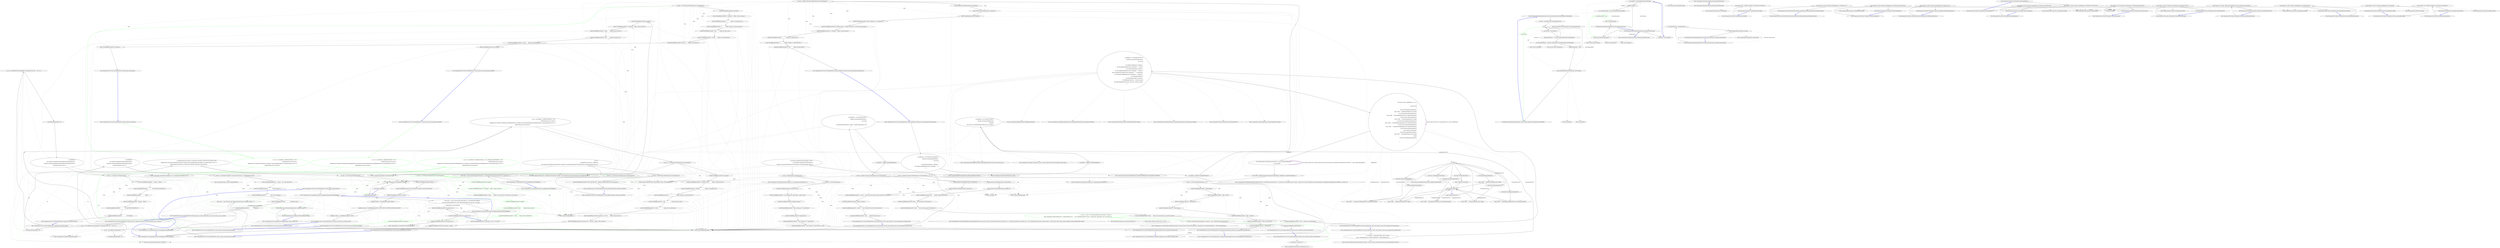 digraph  {
d2 [cluster="CommandLine.Tests.Unit.Core.NameLookupTests.Lookup_name_of_sequence_option_with_separator()", color=green, community=0, label="-1: var specs = new[] { new OptionSpecification(string.Empty, ''string-seq'',\r\n                false, string.Empty, Maybe.Nothing<int>(), Maybe.Nothing<int>(), '.', null, typeof(IEnumerable<string>), string.Empty, string.Empty, new List<string>())}", span="18-19"];
d1 [cluster="CommandLine.Tests.Unit.Core.NameLookupTests.Lookup_name_of_sequence_option_with_separator()", label="var expected = Maybe.Just(''.'')", span="17-17"];
d3 [cluster="CommandLine.Tests.Unit.Core.NameLookupTests.Lookup_name_of_sequence_option_with_separator()", label="var result = NameLookup.WithSeparator(''string-seq'', specs, StringComparer.InvariantCulture)", span="22-22"];
d7 [cluster="CommandLine.Core.OptionSpecification.OptionSpecification(string, string, bool, string, CommandLine.Infrastructure.Maybe<int>, CommandLine.Infrastructure.Maybe<int>, char, CommandLine.Infrastructure.Maybe<object>, System.Type, string, string, System.Collections.Generic.IEnumerable<string>)", label="Entry CommandLine.Core.OptionSpecification.OptionSpecification(string, string, bool, string, CommandLine.Infrastructure.Maybe<int>, CommandLine.Infrastructure.Maybe<int>, char, CommandLine.Infrastructure.Maybe<object>, System.Type, string, string, System.Collections.Generic.IEnumerable<string>)", span="17-17"];
d8 [cluster="CommandLine.Infrastructure.Maybe.Nothing<T>()", label="Entry CommandLine.Infrastructure.Maybe.Nothing<T>()", span="63-63"];
d9 [cluster="System.Collections.Generic.List<T>.List()", label="Entry System.Collections.Generic.List<T>.List()", span="0-0"];
d0 [cluster="CommandLine.Tests.Unit.Core.NameLookupTests.Lookup_name_of_sequence_option_with_separator()", label="Entry CommandLine.Tests.Unit.Core.NameLookupTests.Lookup_name_of_sequence_option_with_separator()", span="14-14"];
d6 [cluster="CommandLine.Infrastructure.Maybe.Just<T>(T)", label="Entry CommandLine.Infrastructure.Maybe.Just<T>(T)", span="68-68"];
d4 [cluster="CommandLine.Tests.Unit.Core.NameLookupTests.Lookup_name_of_sequence_option_with_separator()", label="expected.ShouldBeEquivalentTo(result)", span="25-25"];
d10 [cluster="CommandLine.Core.NameLookup.WithSeparator(string, System.Collections.Generic.IEnumerable<CommandLine.Core.OptionSpecification>, System.StringComparer)", label="Entry CommandLine.Core.NameLookup.WithSeparator(string, System.Collections.Generic.IEnumerable<CommandLine.Core.OptionSpecification>, System.StringComparer)", span="16-16"];
d5 [cluster="CommandLine.Tests.Unit.Core.NameLookupTests.Lookup_name_of_sequence_option_with_separator()", label="Exit CommandLine.Tests.Unit.Core.NameLookupTests.Lookup_name_of_sequence_option_with_separator()", span="14-14"];
d11 [cluster="Unk.ShouldBeEquivalentTo", label="Entry Unk.ShouldBeEquivalentTo", span=""];
m1_50 [cluster="CommandLine.Tests.Unit.Text.HelpTextTests.Create_instance_with_enum_options_disabled()", file="SpecificationExtensions.cs", label="Entry CommandLine.Tests.Unit.Text.HelpTextTests.Create_instance_with_enum_options_disabled()", span="93-93"];
m1_51 [cluster="CommandLine.Tests.Unit.Text.HelpTextTests.Create_instance_with_enum_options_disabled()", color=green, community=0, file="SpecificationExtensions.cs", label="-1: var sut = new HelpText { AddDashesToOption = true }\r\n                .AddPreOptionsLine(''pre-options'')\r\n                .AddOptions(new NotParsed<FakeOptionsWithHelpTextEnum>(TypeInfo.Create(typeof(FakeOptionsWithHelpTextEnum)), Enumerable.Empty<Error>()))\r\n                .AddPostOptionsLine(''post-options'')", span="97-100"];
m1_52 [cluster="CommandLine.Tests.Unit.Text.HelpTextTests.Create_instance_with_enum_options_disabled()", file="SpecificationExtensions.cs", label="var lines = sut.ToString().ToNotEmptyLines().TrimStringArray()", span="104-104"];
m1_53 [cluster="CommandLine.Tests.Unit.Text.HelpTextTests.Create_instance_with_enum_options_disabled()", file="SpecificationExtensions.cs", label="lines[0].ShouldBeEquivalentTo(''pre-options'')", span="105-105"];
m1_54 [cluster="CommandLine.Tests.Unit.Text.HelpTextTests.Create_instance_with_enum_options_disabled()", file="SpecificationExtensions.cs", label="lines[1].ShouldBeEquivalentTo(''--stringvalue    Define a string value here.'')", span="106-106"];
m1_55 [cluster="CommandLine.Tests.Unit.Text.HelpTextTests.Create_instance_with_enum_options_disabled()", file="SpecificationExtensions.cs", label="lines[2].ShouldBeEquivalentTo(''--shape          Define a enum value here.'')", span="107-107"];
m1_56 [cluster="CommandLine.Tests.Unit.Text.HelpTextTests.Create_instance_with_enum_options_disabled()", file="SpecificationExtensions.cs", label="lines[3].ShouldBeEquivalentTo(''--help           Display this help screen.'')", span="108-108"];
m1_57 [cluster="CommandLine.Tests.Unit.Text.HelpTextTests.Create_instance_with_enum_options_disabled()", file="SpecificationExtensions.cs", label="lines[4].ShouldBeEquivalentTo(''--version        Display version information.'')", span="109-109"];
m1_58 [cluster="CommandLine.Tests.Unit.Text.HelpTextTests.Create_instance_with_enum_options_disabled()", file="SpecificationExtensions.cs", label="lines[5].ShouldBeEquivalentTo(''post-options'')", span="110-110"];
m1_59 [cluster="CommandLine.Tests.Unit.Text.HelpTextTests.Create_instance_with_enum_options_disabled()", file="SpecificationExtensions.cs", label="Exit CommandLine.Tests.Unit.Text.HelpTextTests.Create_instance_with_enum_options_disabled()", span="93-93"];
m1_16 [cluster="CommandLine.Core.SpecificationGuards.GuardAgainstOneCharLongName()", file="SpecificationExtensions.cs", label="return spec => spec.IsOption() && ((OptionSpecification)spec).LongName.Length == 1;", span="29-29"];
m1_126 [cluster="CommandLine.Text.HelpText.RenderParsingErrorsText<T>(CommandLine.ParserResult<T>, System.Func<CommandLine.Error, string>, System.Func<System.Collections.Generic.IEnumerable<CommandLine.MutuallyExclusiveSetError>, string>, int)", file="SpecificationExtensions.cs", label="Entry CommandLine.Text.HelpText.RenderParsingErrorsText<T>(CommandLine.ParserResult<T>, System.Func<CommandLine.Error, string>, System.Func<System.Collections.Generic.IEnumerable<CommandLine.MutuallyExclusiveSetError>, string>, int)", span="403-403"];
m1_22 [cluster="CommandLine.Tests.Unit.Text.HelpTextTests.Create_instance_with_options()", file="SpecificationExtensions.cs", label="Entry CommandLine.Tests.Unit.Text.HelpTextTests.Create_instance_with_options()", span="46-46"];
m1_23 [cluster="CommandLine.Tests.Unit.Text.HelpTextTests.Create_instance_with_options()", color=green, community=0, file="SpecificationExtensions.cs", label="-1: var sut = new HelpText { AddDashesToOption = true }\r\n                .AddPreOptionsLine(''pre-options'')\r\n                .AddOptions(new NotParsed<FakeOptions>(TypeInfo.Create(typeof(FakeOptions)), Enumerable.Empty<Error>()))\r\n                .AddPostOptionsLine(''post-options'')", span="50-53"];
m1_24 [cluster="CommandLine.Tests.Unit.Text.HelpTextTests.Create_instance_with_options()", file="SpecificationExtensions.cs", label="var lines = sut.ToString().ToNotEmptyLines().TrimStringArray()", span="57-57"];
m1_25 [cluster="CommandLine.Tests.Unit.Text.HelpTextTests.Create_instance_with_options()", file="SpecificationExtensions.cs", label="lines[0].ShouldBeEquivalentTo(''pre-options'')", span="58-58"];
m1_26 [cluster="CommandLine.Tests.Unit.Text.HelpTextTests.Create_instance_with_options()", file="SpecificationExtensions.cs", label="lines[1].ShouldBeEquivalentTo(''--stringvalue    Define a string value here.'')", span="59-59"];
m1_27 [cluster="CommandLine.Tests.Unit.Text.HelpTextTests.Create_instance_with_options()", file="SpecificationExtensions.cs", label="lines[2].ShouldBeEquivalentTo(''-i               Define a int sequence here.'')", span="60-60"];
m1_28 [cluster="CommandLine.Tests.Unit.Text.HelpTextTests.Create_instance_with_options()", file="SpecificationExtensions.cs", label="lines[3].ShouldBeEquivalentTo(''-x               Define a boolean or switch value here.'')", span="61-61"];
m1_29 [cluster="CommandLine.Tests.Unit.Text.HelpTextTests.Create_instance_with_options()", file="SpecificationExtensions.cs", label="lines[4].ShouldBeEquivalentTo(''--help           Display this help screen.'')", span="62-62"];
m1_30 [cluster="CommandLine.Tests.Unit.Text.HelpTextTests.Create_instance_with_options()", file="SpecificationExtensions.cs", label="lines[5].ShouldBeEquivalentTo(''--version        Display version information.'')", span="63-63"];
m1_31 [cluster="CommandLine.Tests.Unit.Text.HelpTextTests.Create_instance_with_options()", file="SpecificationExtensions.cs", label="lines[6].ShouldBeEquivalentTo(''value pos. 0     Define a long value here.'')", span="64-64"];
m1_32 [cluster="CommandLine.Tests.Unit.Text.HelpTextTests.Create_instance_with_options()", file="SpecificationExtensions.cs", label="lines[7].ShouldBeEquivalentTo(''post-options'')", span="65-65"];
m1_33 [cluster="CommandLine.Tests.Unit.Text.HelpTextTests.Create_instance_with_options()", file="SpecificationExtensions.cs", label="Exit CommandLine.Tests.Unit.Text.HelpTextTests.Create_instance_with_options()", span="46-46"];
m1_66 [cluster="CommandLine.Tests.Unit.Text.HelpTextTests.When_help_text_is_longer_than_width_it_will_wrap_around_as_if_in_a_column()", file="SpecificationExtensions.cs", label="Entry CommandLine.Tests.Unit.Text.HelpTextTests.When_help_text_is_longer_than_width_it_will_wrap_around_as_if_in_a_column()", span="131-131"];
m1_69 [cluster="CommandLine.Tests.Unit.Text.HelpTextTests.When_help_text_is_longer_than_width_it_will_wrap_around_as_if_in_a_column()", file="SpecificationExtensions.cs", label="sut.AddOptions(\r\n                new NotParsed<FakeOptionsWithLongDescription>(\r\n                    TypeInfo.Create(typeof(FakeOptionsWithLongDescription)),\r\n                    Enumerable.Empty<Error>()))", span="137-140"];
m1_70 [cluster="CommandLine.Tests.Unit.Text.HelpTextTests.When_help_text_is_longer_than_width_it_will_wrap_around_as_if_in_a_column()", file="SpecificationExtensions.cs", label="var lines = sut.ToString().Split(new[] { Environment.NewLine }, StringSplitOptions.None)", span="143-143"];
m1_71 [cluster="CommandLine.Tests.Unit.Text.HelpTextTests.When_help_text_is_longer_than_width_it_will_wrap_around_as_if_in_a_column()", file="SpecificationExtensions.cs", label="lines[2].ShouldBeEquivalentTo(''  v, verbose    This is the description'')", span="144-144"];
m1_72 [cluster="CommandLine.Tests.Unit.Text.HelpTextTests.When_help_text_is_longer_than_width_it_will_wrap_around_as_if_in_a_column()", file="SpecificationExtensions.cs", label="lines[3].ShouldBeEquivalentTo(''                of the verbosity to '')", span="146-146"];
m1_73 [cluster="CommandLine.Tests.Unit.Text.HelpTextTests.When_help_text_is_longer_than_width_it_will_wrap_around_as_if_in_a_column()", file="SpecificationExtensions.cs", label="lines[4].ShouldBeEquivalentTo(''                test out the wrapping '')", span="147-147"];
m1_74 [cluster="CommandLine.Tests.Unit.Text.HelpTextTests.When_help_text_is_longer_than_width_it_will_wrap_around_as_if_in_a_column()", file="SpecificationExtensions.cs", label="lines[5].ShouldBeEquivalentTo(''                capabilities of the '')", span="148-148"];
m1_75 [cluster="CommandLine.Tests.Unit.Text.HelpTextTests.When_help_text_is_longer_than_width_it_will_wrap_around_as_if_in_a_column()", file="SpecificationExtensions.cs", label="lines[6].ShouldBeEquivalentTo(''                Help Text.'')", span="149-149"];
m1_67 [cluster="CommandLine.Tests.Unit.Text.HelpTextTests.When_help_text_is_longer_than_width_it_will_wrap_around_as_if_in_a_column()", file="SpecificationExtensions.cs", label="var sut = new HelpText(new HeadingInfo(''CommandLine.Tests.dll'', ''1.9.4.131''))", span="135-135"];
m1_68 [cluster="CommandLine.Tests.Unit.Text.HelpTextTests.When_help_text_is_longer_than_width_it_will_wrap_around_as_if_in_a_column()", file="SpecificationExtensions.cs", label="sut.MaximumDisplayWidth = 40", span="136-136"];
m1_76 [cluster="CommandLine.Tests.Unit.Text.HelpTextTests.When_help_text_is_longer_than_width_it_will_wrap_around_as_if_in_a_column()", file="SpecificationExtensions.cs", label="Exit CommandLine.Tests.Unit.Text.HelpTextTests.When_help_text_is_longer_than_width_it_will_wrap_around_as_if_in_a_column()", span="131-131"];
m1_217 [cluster="CommandLine.Text.HelpText.RenderUsageText<T>(CommandLine.ParserResult<T>)", file="SpecificationExtensions.cs", label="Entry CommandLine.Text.HelpText.RenderUsageText<T>(CommandLine.ParserResult<T>)", span="439-439"];
m1_78 [cluster="CommandLine.Tests.Unit.Text.HelpTextTests.Long_help_text_without_spaces()", file="SpecificationExtensions.cs", label="Entry CommandLine.Tests.Unit.Text.HelpTextTests.Long_help_text_without_spaces()", span="154-154"];
m1_81 [cluster="CommandLine.Tests.Unit.Text.HelpTextTests.Long_help_text_without_spaces()", file="SpecificationExtensions.cs", label="sut.AddOptions(\r\n                new NotParsed<FakeOptionsWithLongDescriptionAndNoSpaces>(\r\n                    TypeInfo.Create(typeof(FakeOptionsWithLongDescriptionAndNoSpaces)),\r\n                    Enumerable.Empty<Error>()))", span="160-163"];
m1_82 [cluster="CommandLine.Tests.Unit.Text.HelpTextTests.Long_help_text_without_spaces()", file="SpecificationExtensions.cs", label="var lines = sut.ToString().ToNotEmptyLines()", span="166-166"];
m1_83 [cluster="CommandLine.Tests.Unit.Text.HelpTextTests.Long_help_text_without_spaces()", file="SpecificationExtensions.cs", label="lines[1].ShouldBeEquivalentTo(''  v, verbose    Before '')", span="167-167"];
m1_84 [cluster="CommandLine.Tests.Unit.Text.HelpTextTests.Long_help_text_without_spaces()", file="SpecificationExtensions.cs", label="lines[2].ShouldBeEquivalentTo(''                012345678901234567890123'')", span="168-168"];
m1_85 [cluster="CommandLine.Tests.Unit.Text.HelpTextTests.Long_help_text_without_spaces()", file="SpecificationExtensions.cs", label="lines[3].ShouldBeEquivalentTo(''                After'')", span="169-169"];
m1_86 [cluster="CommandLine.Tests.Unit.Text.HelpTextTests.Long_help_text_without_spaces()", file="SpecificationExtensions.cs", label="lines[4].ShouldBeEquivalentTo(''  input-file    Before '')", span="170-170"];
m1_87 [cluster="CommandLine.Tests.Unit.Text.HelpTextTests.Long_help_text_without_spaces()", file="SpecificationExtensions.cs", label="lines[5].ShouldBeEquivalentTo(''                012345678901234567890123'')", span="171-171"];
m1_88 [cluster="CommandLine.Tests.Unit.Text.HelpTextTests.Long_help_text_without_spaces()", file="SpecificationExtensions.cs", label="lines[6].ShouldBeEquivalentTo(''                456789 After'')", span="172-172"];
m1_79 [cluster="CommandLine.Tests.Unit.Text.HelpTextTests.Long_help_text_without_spaces()", file="SpecificationExtensions.cs", label="var sut = new HelpText(new HeadingInfo(''CommandLine.Tests.dll'', ''1.9.4.131''))", span="158-158"];
m1_80 [cluster="CommandLine.Tests.Unit.Text.HelpTextTests.Long_help_text_without_spaces()", file="SpecificationExtensions.cs", label="sut.MaximumDisplayWidth = 40", span="159-159"];
m1_89 [cluster="CommandLine.Tests.Unit.Text.HelpTextTests.Long_help_text_without_spaces()", file="SpecificationExtensions.cs", label="Exit CommandLine.Tests.Unit.Text.HelpTextTests.Long_help_text_without_spaces()", span="154-154"];
m1_116 [cluster="CommandLine.BadFormatTokenError.BadFormatTokenError(string)", file="SpecificationExtensions.cs", label="Entry CommandLine.BadFormatTokenError.BadFormatTokenError(string)", span="196-196"];
m1_192 [cluster="CommandLine.Tests.Unit.Text.HelpTextTests.Create_instance_with_options_and_values()", file="SpecificationExtensions.cs", label="Entry CommandLine.Tests.Unit.Text.HelpTextTests.Create_instance_with_options_and_values()", span="342-342"];
m1_193 [cluster="CommandLine.Tests.Unit.Text.HelpTextTests.Create_instance_with_options_and_values()", file="SpecificationExtensions.cs", label="var sut = new HelpText { AddDashesToOption = true }\r\n                .AddPreOptionsLine(''pre-options'')\r\n                .AddOptions(new NotParsed<FakeOptionsWithHelpTextValue>(TypeInfo.Create(typeof(FakeOptionsWithHelpTextValue)), Enumerable.Empty<Error>()))\r\n                .AddPostOptionsLine(''post-options'')", span="346-349"];
m1_194 [cluster="CommandLine.Tests.Unit.Text.HelpTextTests.Create_instance_with_options_and_values()", file="SpecificationExtensions.cs", label="var lines = sut.ToString().ToNotEmptyLines().TrimStringArray()", span="353-353"];
m1_195 [cluster="CommandLine.Tests.Unit.Text.HelpTextTests.Create_instance_with_options_and_values()", file="SpecificationExtensions.cs", label="lines[0].ShouldBeEquivalentTo(''pre-options'')", span="354-354"];
m1_196 [cluster="CommandLine.Tests.Unit.Text.HelpTextTests.Create_instance_with_options_and_values()", file="SpecificationExtensions.cs", label="lines[1].ShouldBeEquivalentTo(''--stringvalue=STR            Define a string value here.'')", span="355-355"];
m1_197 [cluster="CommandLine.Tests.Unit.Text.HelpTextTests.Create_instance_with_options_and_values()", file="SpecificationExtensions.cs", label="lines[2].ShouldBeEquivalentTo(''-i INTSEQ                    Define a int sequence here.'')", span="356-356"];
m1_198 [cluster="CommandLine.Tests.Unit.Text.HelpTextTests.Create_instance_with_options_and_values()", file="SpecificationExtensions.cs", label="lines[3].ShouldBeEquivalentTo(''-x                           Define a boolean or switch value here.'')", span="357-357"];
m1_199 [cluster="CommandLine.Tests.Unit.Text.HelpTextTests.Create_instance_with_options_and_values()", file="SpecificationExtensions.cs", label="lines[4].ShouldBeEquivalentTo(''--help                       Display this help screen.'')", span="358-358"];
m1_200 [cluster="CommandLine.Tests.Unit.Text.HelpTextTests.Create_instance_with_options_and_values()", file="SpecificationExtensions.cs", label="lines[5].ShouldBeEquivalentTo(''--version                    Display version information.'')", span="359-359"];
m1_201 [cluster="CommandLine.Tests.Unit.Text.HelpTextTests.Create_instance_with_options_and_values()", file="SpecificationExtensions.cs", label="lines[6].ShouldBeEquivalentTo(''number (pos. 0) NUM          Define a long value here.'')", span="360-360"];
m1_202 [cluster="CommandLine.Tests.Unit.Text.HelpTextTests.Create_instance_with_options_and_values()", file="SpecificationExtensions.cs", label="lines[7].ShouldBeEquivalentTo(''paintcolor (pos. 1) COLOR    Define a color value here.'')", span="361-361"];
m1_203 [cluster="CommandLine.Tests.Unit.Text.HelpTextTests.Create_instance_with_options_and_values()", file="SpecificationExtensions.cs", label="lines[8].ShouldBeEquivalentTo(''post-options'', lines[8])", span="362-362"];
m1_204 [cluster="CommandLine.Tests.Unit.Text.HelpTextTests.Create_instance_with_options_and_values()", file="SpecificationExtensions.cs", label="Exit CommandLine.Tests.Unit.Text.HelpTextTests.Create_instance_with_options_and_values()", span="342-342"];
m1_149 [cluster="CommandLine.Tests.Unit.Text.HelpTextTests.Invoke_AutoBuild_for_Options_returns_appropriate_formatted_text()", file="SpecificationExtensions.cs", label="Entry CommandLine.Tests.Unit.Text.HelpTextTests.Invoke_AutoBuild_for_Options_returns_appropriate_formatted_text()", span="260-260"];
m1_150 [cluster="CommandLine.Tests.Unit.Text.HelpTextTests.Invoke_AutoBuild_for_Options_returns_appropriate_formatted_text()", file="SpecificationExtensions.cs", label="var fakeResult = new NotParsed<FakeOptions>(\r\n                TypeInfo.Create(typeof(FakeOptions)),\r\n                new Error[]\r\n                    {\r\n                        new BadFormatTokenError(''badtoken''),\r\n                        new SequenceOutOfRangeError(new NameInfo(''i'', ''''))\r\n                    })", span="263-269"];
m1_152 [cluster="CommandLine.Tests.Unit.Text.HelpTextTests.Invoke_AutoBuild_for_Options_returns_appropriate_formatted_text()", file="SpecificationExtensions.cs", label="var lines = helpText.ToString().ToNotEmptyLines().TrimStringArray()", span="275-275"];
m1_155 [cluster="CommandLine.Tests.Unit.Text.HelpTextTests.Invoke_AutoBuild_for_Options_returns_appropriate_formatted_text()", file="SpecificationExtensions.cs", label="lines[2].ShouldBeEquivalentTo(''ERROR(S):'')", span="278-278"];
m1_156 [cluster="CommandLine.Tests.Unit.Text.HelpTextTests.Invoke_AutoBuild_for_Options_returns_appropriate_formatted_text()", file="SpecificationExtensions.cs", label="lines[3].ShouldBeEquivalentTo(''Token 'badtoken' is not recognized.'')", span="279-279"];
m1_157 [cluster="CommandLine.Tests.Unit.Text.HelpTextTests.Invoke_AutoBuild_for_Options_returns_appropriate_formatted_text()", file="SpecificationExtensions.cs", label="lines[4].ShouldBeEquivalentTo(''A sequence option 'i' is defined with fewer or more items than required.'')", span="280-280"];
m1_158 [cluster="CommandLine.Tests.Unit.Text.HelpTextTests.Invoke_AutoBuild_for_Options_returns_appropriate_formatted_text()", file="SpecificationExtensions.cs", label="lines[5].ShouldBeEquivalentTo(''--stringvalue    Define a string value here.'')", span="281-281"];
m1_159 [cluster="CommandLine.Tests.Unit.Text.HelpTextTests.Invoke_AutoBuild_for_Options_returns_appropriate_formatted_text()", file="SpecificationExtensions.cs", label="lines[6].ShouldBeEquivalentTo(''-i               Define a int sequence here.'')", span="282-282"];
m1_160 [cluster="CommandLine.Tests.Unit.Text.HelpTextTests.Invoke_AutoBuild_for_Options_returns_appropriate_formatted_text()", file="SpecificationExtensions.cs", label="lines[7].ShouldBeEquivalentTo(''-x               Define a boolean or switch value here.'')", span="283-283"];
m1_161 [cluster="CommandLine.Tests.Unit.Text.HelpTextTests.Invoke_AutoBuild_for_Options_returns_appropriate_formatted_text()", file="SpecificationExtensions.cs", label="lines[8].ShouldBeEquivalentTo(''--help           Display this help screen.'')", span="284-284"];
m1_151 [cluster="CommandLine.Tests.Unit.Text.HelpTextTests.Invoke_AutoBuild_for_Options_returns_appropriate_formatted_text()", file="SpecificationExtensions.cs", label="var helpText = HelpText.AutoBuild(fakeResult)", span="272-272"];
m1_153 [cluster="CommandLine.Tests.Unit.Text.HelpTextTests.Invoke_AutoBuild_for_Options_returns_appropriate_formatted_text()", file="SpecificationExtensions.cs", label="lines[0].Should().StartWithEquivalent(''CommandLine'')", span="276-276"];
m1_154 [cluster="CommandLine.Tests.Unit.Text.HelpTextTests.Invoke_AutoBuild_for_Options_returns_appropriate_formatted_text()", file="SpecificationExtensions.cs", label="lines[1].Should().StartWithEquivalent(''Copyright (c)'')", span="277-277"];
m1_162 [cluster="CommandLine.Tests.Unit.Text.HelpTextTests.Invoke_AutoBuild_for_Options_returns_appropriate_formatted_text()", file="SpecificationExtensions.cs", label="Exit CommandLine.Tests.Unit.Text.HelpTextTests.Invoke_AutoBuild_for_Options_returns_appropriate_formatted_text()", span="260-260"];
m1_77 [cluster="string.Split(string[], System.StringSplitOptions)", file="SpecificationExtensions.cs", label="Entry string.Split(string[], System.StringSplitOptions)", span="0-0"];
m1_39 [cluster="CommandLine.Tests.Unit.Text.HelpTextTests.Create_instance_with_enum_options_enabled()", file="SpecificationExtensions.cs", label="Entry CommandLine.Tests.Unit.Text.HelpTextTests.Create_instance_with_enum_options_enabled()", span="70-70"];
m1_40 [cluster="CommandLine.Tests.Unit.Text.HelpTextTests.Create_instance_with_enum_options_enabled()", color=green, community=0, file="SpecificationExtensions.cs", label="-1: var sut = new HelpText { AddDashesToOption = true, AddEnumValuesToHelpText = true }\r\n                .AddPreOptionsLine(''pre-options'')\r\n                .AddOptions(new NotParsed<FakeOptionsWithHelpTextEnum>(TypeInfo.Create(typeof(FakeOptionsWithHelpTextEnum)), Enumerable.Empty<Error>()))\r\n                .AddPostOptionsLine(''post-options'')", span="74-77"];
m1_41 [cluster="CommandLine.Tests.Unit.Text.HelpTextTests.Create_instance_with_enum_options_enabled()", color=green, community=0, file="SpecificationExtensions.cs", label="-1: var lines = sut.ToString().ToNotEmptyLines().TrimStringArray()", span="81-81"];
m1_42 [cluster="CommandLine.Tests.Unit.Text.HelpTextTests.Create_instance_with_enum_options_enabled()", color=green, community=0, file="SpecificationExtensions.cs", label="-1: lines[0].ShouldBeEquivalentTo(''pre-options'')", span="82-82"];
m1_43 [cluster="CommandLine.Tests.Unit.Text.HelpTextTests.Create_instance_with_enum_options_enabled()", color=green, community=0, file="SpecificationExtensions.cs", label="-1: lines[1].ShouldBeEquivalentTo(''--stringvalue    Define a string value here.'')", span="83-83"];
m1_44 [cluster="CommandLine.Tests.Unit.Text.HelpTextTests.Create_instance_with_enum_options_enabled()", file="SpecificationExtensions.cs", label="lines[2].ShouldBeEquivalentTo(''--shape          Define a enum value here. Valid values: Circle, Square,'')", span="84-84"];
m1_45 [cluster="CommandLine.Tests.Unit.Text.HelpTextTests.Create_instance_with_enum_options_enabled()", color=green, community=0, file="SpecificationExtensions.cs", label="-1: lines[3].ShouldBeEquivalentTo(''Triangle'')", span="85-85"];
m1_46 [cluster="CommandLine.Tests.Unit.Text.HelpTextTests.Create_instance_with_enum_options_enabled()", color=green, community=0, file="SpecificationExtensions.cs", label="-1: lines[4].ShouldBeEquivalentTo(''--help           Display this help screen.'')", span="86-86"];
m1_47 [cluster="CommandLine.Tests.Unit.Text.HelpTextTests.Create_instance_with_enum_options_enabled()", color=green, community=0, file="SpecificationExtensions.cs", label="-1: lines[5].ShouldBeEquivalentTo(''--version        Display version information.'')", span="87-87"];
m1_48 [cluster="CommandLine.Tests.Unit.Text.HelpTextTests.Create_instance_with_enum_options_enabled()", color=green, community=0, file="SpecificationExtensions.cs", label="-1: lines[6].ShouldBeEquivalentTo(''post-options'')", span="88-88"];
m1_49 [cluster="CommandLine.Tests.Unit.Text.HelpTextTests.Create_instance_with_enum_options_enabled()", file="SpecificationExtensions.cs", label="Exit CommandLine.Tests.Unit.Text.HelpTextTests.Create_instance_with_enum_options_enabled()", span="70-70"];
m1_177 [cluster="CommandLine.Tests.Unit.Text.HelpTextTests.Invoke_AutoBuild_for_Verbs_with_unknown_verb_returns_appropriate_formatted_text()", file="SpecificationExtensions.cs", label="Entry CommandLine.Tests.Unit.Text.HelpTextTests.Invoke_AutoBuild_for_Verbs_with_unknown_verb_returns_appropriate_formatted_text()", span="315-315"];
m1_179 [cluster="CommandLine.Tests.Unit.Text.HelpTextTests.Invoke_AutoBuild_for_Verbs_with_unknown_verb_returns_appropriate_formatted_text()", file="SpecificationExtensions.cs", label="var fakeResult = new NotParsed<object>(\r\n                TypeInfo.Create(typeof(NullInstance),\r\n                    verbTypes),\r\n                new Error[] { new HelpVerbRequestedError(null, null, false) })", span="320-323"];
m1_178 [cluster="CommandLine.Tests.Unit.Text.HelpTextTests.Invoke_AutoBuild_for_Verbs_with_unknown_verb_returns_appropriate_formatted_text()", file="SpecificationExtensions.cs", label="var verbTypes = Enumerable.Empty<Type>().Concat(\r\n                new[] { typeof(AddOptions), typeof(CommitOptions), typeof(CloneOptions) })", span="318-319"];
m1_181 [cluster="CommandLine.Tests.Unit.Text.HelpTextTests.Invoke_AutoBuild_for_Verbs_with_unknown_verb_returns_appropriate_formatted_text()", file="SpecificationExtensions.cs", label="var lines = helpText.ToString().ToNotEmptyLines().TrimStringArray()", span="329-329"];
m1_184 [cluster="CommandLine.Tests.Unit.Text.HelpTextTests.Invoke_AutoBuild_for_Verbs_with_unknown_verb_returns_appropriate_formatted_text()", file="SpecificationExtensions.cs", label="lines[2].ShouldBeEquivalentTo(''add        Add file contents to the index.'')", span="333-333"];
m1_185 [cluster="CommandLine.Tests.Unit.Text.HelpTextTests.Invoke_AutoBuild_for_Verbs_with_unknown_verb_returns_appropriate_formatted_text()", file="SpecificationExtensions.cs", label="lines[3].ShouldBeEquivalentTo(''commit     Record changes to the repository.'')", span="334-334"];
m1_186 [cluster="CommandLine.Tests.Unit.Text.HelpTextTests.Invoke_AutoBuild_for_Verbs_with_unknown_verb_returns_appropriate_formatted_text()", file="SpecificationExtensions.cs", label="lines[4].ShouldBeEquivalentTo(''clone      Clone a repository into a new directory.'')", span="335-335"];
m1_187 [cluster="CommandLine.Tests.Unit.Text.HelpTextTests.Invoke_AutoBuild_for_Verbs_with_unknown_verb_returns_appropriate_formatted_text()", file="SpecificationExtensions.cs", label="lines[5].ShouldBeEquivalentTo(''help       Display more information on a specific command.'')", span="336-336"];
m1_188 [cluster="CommandLine.Tests.Unit.Text.HelpTextTests.Invoke_AutoBuild_for_Verbs_with_unknown_verb_returns_appropriate_formatted_text()", file="SpecificationExtensions.cs", label="lines[6].ShouldBeEquivalentTo(''version    Display version information.'')", span="337-337"];
m1_180 [cluster="CommandLine.Tests.Unit.Text.HelpTextTests.Invoke_AutoBuild_for_Verbs_with_unknown_verb_returns_appropriate_formatted_text()", file="SpecificationExtensions.cs", label="var helpText = HelpText.AutoBuild(fakeResult)", span="326-326"];
m1_182 [cluster="CommandLine.Tests.Unit.Text.HelpTextTests.Invoke_AutoBuild_for_Verbs_with_unknown_verb_returns_appropriate_formatted_text()", file="SpecificationExtensions.cs", label="lines[0].Should().StartWithEquivalent(''CommandLine'')", span="331-331"];
m1_183 [cluster="CommandLine.Tests.Unit.Text.HelpTextTests.Invoke_AutoBuild_for_Verbs_with_unknown_verb_returns_appropriate_formatted_text()", file="SpecificationExtensions.cs", label="lines[1].Should().StartWithEquivalent(''Copyright (c)'')", span="332-332"];
m1_189 [cluster="CommandLine.Tests.Unit.Text.HelpTextTests.Invoke_AutoBuild_for_Verbs_with_unknown_verb_returns_appropriate_formatted_text()", file="SpecificationExtensions.cs", label="Exit CommandLine.Tests.Unit.Text.HelpTextTests.Invoke_AutoBuild_for_Verbs_with_unknown_verb_returns_appropriate_formatted_text()", span="315-315"];
m1_90 [cluster="CommandLine.Tests.Unit.Text.HelpTextTests.Long_pre_and_post_lines_without_spaces()", file="SpecificationExtensions.cs", label="Entry CommandLine.Tests.Unit.Text.HelpTextTests.Long_pre_and_post_lines_without_spaces()", span="177-177"];
m1_93 [cluster="CommandLine.Tests.Unit.Text.HelpTextTests.Long_pre_and_post_lines_without_spaces()", file="SpecificationExtensions.cs", label="sut.AddPreOptionsLine(''Before 0123456789012345678901234567890123456789012 After'')\r\n                .AddOptions(new NotParsed<FakeOptionsForHelp>(TypeInfo.Create(typeof(FakeOptionsForHelp)), Enumerable.Empty<Error>()))\r\n                .AddPostOptionsLine(''Before 0123456789012345678901234567890123456789 After'')", span="183-185"];
m1_94 [cluster="CommandLine.Tests.Unit.Text.HelpTextTests.Long_pre_and_post_lines_without_spaces()", file="SpecificationExtensions.cs", label="var lines = sut.ToString().ToNotEmptyLines()", span="188-188"];
m1_95 [cluster="CommandLine.Tests.Unit.Text.HelpTextTests.Long_pre_and_post_lines_without_spaces()", file="SpecificationExtensions.cs", label="lines[1].ShouldBeEquivalentTo(''Before '')", span="189-189"];
m1_96 [cluster="CommandLine.Tests.Unit.Text.HelpTextTests.Long_pre_and_post_lines_without_spaces()", file="SpecificationExtensions.cs", label="lines[2].ShouldBeEquivalentTo(''0123456789012345678901234567890123456789'')", span="190-190"];
m1_97 [cluster="CommandLine.Tests.Unit.Text.HelpTextTests.Long_pre_and_post_lines_without_spaces()", file="SpecificationExtensions.cs", label="lines[3].ShouldBeEquivalentTo(''012 After'')", span="191-191"];
m1_98 [cluster="CommandLine.Tests.Unit.Text.HelpTextTests.Long_pre_and_post_lines_without_spaces()", file="SpecificationExtensions.cs", label="lines[lines.Length - 3].ShouldBeEquivalentTo(''Before '')", span="192-192"];
m1_99 [cluster="CommandLine.Tests.Unit.Text.HelpTextTests.Long_pre_and_post_lines_without_spaces()", file="SpecificationExtensions.cs", label="lines[lines.Length - 2].ShouldBeEquivalentTo(''0123456789012345678901234567890123456789'')", span="193-193"];
m1_100 [cluster="CommandLine.Tests.Unit.Text.HelpTextTests.Long_pre_and_post_lines_without_spaces()", file="SpecificationExtensions.cs", label="lines[lines.Length - 1].ShouldBeEquivalentTo('' After'')", span="194-194"];
m1_91 [cluster="CommandLine.Tests.Unit.Text.HelpTextTests.Long_pre_and_post_lines_without_spaces()", file="SpecificationExtensions.cs", label="var sut = new HelpText(''Heading Info.'')", span="181-181"];
m1_92 [cluster="CommandLine.Tests.Unit.Text.HelpTextTests.Long_pre_and_post_lines_without_spaces()", file="SpecificationExtensions.cs", label="sut.MaximumDisplayWidth = 40", span="182-182"];
m1_101 [cluster="CommandLine.Tests.Unit.Text.HelpTextTests.Long_pre_and_post_lines_without_spaces()", file="SpecificationExtensions.cs", label="Exit CommandLine.Tests.Unit.Text.HelpTextTests.Long_pre_and_post_lines_without_spaces()", span="177-177"];
m1_120 [cluster="CommandLine.MissingRequiredOptionError.MissingRequiredOptionError(CommandLine.NameInfo)", file="SpecificationExtensions.cs", label="Entry CommandLine.MissingRequiredOptionError.MissingRequiredOptionError(CommandLine.NameInfo)", span="291-291"];
m1_0 [cluster="CommandLine.Core.SpecificationGuards.GuardAgainstScalarWithRange()", file="SpecificationExtensions.cs", label="Entry CommandLine.Core.SpecificationGuards.GuardAgainstScalarWithRange()", span="16-16"];
m1_1 [cluster="CommandLine.Core.SpecificationGuards.GuardAgainstScalarWithRange()", file="SpecificationExtensions.cs", label="return spec => spec.ConversionType.ToDescriptor() == DescriptorType.Scalar && (spec.Min > 0 || spec.Max > 0);", span="18-18"];
m1_2 [cluster="CommandLine.Core.SpecificationGuards.GuardAgainstScalarWithRange()", file="SpecificationExtensions.cs", label="Exit CommandLine.Core.SpecificationGuards.GuardAgainstScalarWithRange()", span="16-16"];
m1_145 [cluster="System.InvalidOperationException.InvalidOperationException()", file="SpecificationExtensions.cs", label="Entry System.InvalidOperationException.InvalidOperationException()", span="0-0"];
m1_36 [cluster="System.Linq.Enumerable.Empty<TResult>()", file="SpecificationExtensions.cs", label="Entry System.Linq.Enumerable.Empty<TResult>()", span="0-0"];
m1_38 [cluster="System.Collections.Generic.IEnumerable<string>.TrimStringArray()", file="SpecificationExtensions.cs", label="Entry System.Collections.Generic.IEnumerable<string>.TrimStringArray()", span="15-15"];
m1_34 [cluster="CommandLine.NotParsed<T>.NotParsed(CommandLine.TypeInfo, System.Collections.Generic.IEnumerable<CommandLine.Error>)", file="SpecificationExtensions.cs", label="Entry CommandLine.NotParsed<T>.NotParsed(CommandLine.TypeInfo, System.Collections.Generic.IEnumerable<CommandLine.Error>)", span="163-163"];
m1_123 [cluster="CommandLine.BadVerbSelectedError.BadVerbSelectedError(string)", file="SpecificationExtensions.cs", label="Entry CommandLine.BadVerbSelectedError.BadVerbSelectedError(string)", span="357-357"];
m1_3 [cluster="lambda expression", file="SpecificationExtensions.cs", label="Entry lambda expression", span="18-18"];
m1_60 [cluster="CommandLine.Tests.Unit.Text.HelpTextTests.When_defined_MetaValue_should_be_rendered()", file="SpecificationExtensions.cs", label="Entry CommandLine.Tests.Unit.Text.HelpTextTests.When_defined_MetaValue_should_be_rendered()", span="115-115"];
m1_61 [cluster="CommandLine.Tests.Unit.Text.HelpTextTests.When_defined_MetaValue_should_be_rendered()", file="SpecificationExtensions.cs", label="var sut =\r\n                new HelpText(''Meta Value.'').AddOptions(\r\n                    new NotParsed<FakeOptionsWithMetaValue>(TypeInfo.Create(typeof(FakeOptionsWithMetaValue)), Enumerable.Empty<Error>()))", span="119-121"];
m1_62 [cluster="CommandLine.Tests.Unit.Text.HelpTextTests.When_defined_MetaValue_should_be_rendered()", file="SpecificationExtensions.cs", label="var lines = sut.ToString().ToNotEmptyLines().TrimStringArray()", span="124-124"];
m1_63 [cluster="CommandLine.Tests.Unit.Text.HelpTextTests.When_defined_MetaValue_should_be_rendered()", file="SpecificationExtensions.cs", label="lines[2].ShouldBeEquivalentTo(''i FILE, input-file=FILE    Required. Specify input FILE to be processed.'')", span="126-126"];
m1_64 [cluster="CommandLine.Tests.Unit.Text.HelpTextTests.When_defined_MetaValue_should_be_rendered()", file="SpecificationExtensions.cs", label="Exit CommandLine.Tests.Unit.Text.HelpTextTests.When_defined_MetaValue_should_be_rendered()", span="115-115"];
m1_19 [cluster="lambda expression", file="SpecificationExtensions.cs", label="spec.IsOption() && ((OptionSpecification)spec).LongName.Length == 1", span="29-29"];
m1_205 [cluster="CommandLine.Tests.Unit.Text.HelpTextTests.RenderUsageText_returns_properly_formatted_text()", file="SpecificationExtensions.cs", label="Entry CommandLine.Tests.Unit.Text.HelpTextTests.RenderUsageText_returns_properly_formatted_text()", span="367-367"];
m1_206 [cluster="CommandLine.Tests.Unit.Text.HelpTextTests.RenderUsageText_returns_properly_formatted_text()", file="SpecificationExtensions.cs", label="ParserResult<FakeOptionsWithUsageText> result =\r\n                new NotParsed<FakeOptionsWithUsageText>(\r\n                    TypeInfo.Create(typeof(FakeOptionsWithUsageText)), Enumerable.Empty<Error>())", span="370-372"];
m1_208 [cluster="CommandLine.Tests.Unit.Text.HelpTextTests.RenderUsageText_returns_properly_formatted_text()", file="SpecificationExtensions.cs", label="var lines = text.ToNotEmptyLines()", span="378-378"];
m1_209 [cluster="CommandLine.Tests.Unit.Text.HelpTextTests.RenderUsageText_returns_properly_formatted_text()", file="SpecificationExtensions.cs", label="lines[0].ShouldBeEquivalentTo(''Normal scenario:'')", span="381-381"];
m1_210 [cluster="CommandLine.Tests.Unit.Text.HelpTextTests.RenderUsageText_returns_properly_formatted_text()", file="SpecificationExtensions.cs", label="lines[1].ShouldBeEquivalentTo(''  mono testapp.exe --input file.bin --output out.bin'')", span="382-382"];
m1_211 [cluster="CommandLine.Tests.Unit.Text.HelpTextTests.RenderUsageText_returns_properly_formatted_text()", file="SpecificationExtensions.cs", label="lines[2].ShouldBeEquivalentTo(''Logging warnings:'')", span="383-383"];
m1_212 [cluster="CommandLine.Tests.Unit.Text.HelpTextTests.RenderUsageText_returns_properly_formatted_text()", file="SpecificationExtensions.cs", label="lines[3].ShouldBeEquivalentTo(''  mono testapp.exe -w --input file.bin'')", span="384-384"];
m1_213 [cluster="CommandLine.Tests.Unit.Text.HelpTextTests.RenderUsageText_returns_properly_formatted_text()", file="SpecificationExtensions.cs", label="lines[4].ShouldBeEquivalentTo(''Logging errors:'')", span="385-385"];
m1_214 [cluster="CommandLine.Tests.Unit.Text.HelpTextTests.RenderUsageText_returns_properly_formatted_text()", file="SpecificationExtensions.cs", label="lines[5].ShouldBeEquivalentTo(''  mono testapp.exe -w --input file.bin'')", span="386-386"];
m1_215 [cluster="CommandLine.Tests.Unit.Text.HelpTextTests.RenderUsageText_returns_properly_formatted_text()", file="SpecificationExtensions.cs", label="lines[6].ShouldBeEquivalentTo(''  mono testapp.exe --input=file.bin --warns'')", span="387-387"];
m1_207 [cluster="CommandLine.Tests.Unit.Text.HelpTextTests.RenderUsageText_returns_properly_formatted_text()", file="SpecificationExtensions.cs", label="var text = HelpText.RenderUsageText(result)", span="375-375"];
m1_216 [cluster="CommandLine.Tests.Unit.Text.HelpTextTests.RenderUsageText_returns_properly_formatted_text()", file="SpecificationExtensions.cs", label="Exit CommandLine.Tests.Unit.Text.HelpTextTests.RenderUsageText_returns_properly_formatted_text()", span="367-367"];
m1_125 [cluster="CommandLine.HelpVerbRequestedError.HelpVerbRequestedError(string, System.Type, bool)", file="SpecificationExtensions.cs", label="Entry CommandLine.HelpVerbRequestedError.HelpVerbRequestedError(string, System.Type, bool)", span="383-383"];
m1_121 [cluster="CommandLine.SequenceOutOfRangeError.SequenceOutOfRangeError(CommandLine.NameInfo)", file="SpecificationExtensions.cs", label="Entry CommandLine.SequenceOutOfRangeError.SequenceOutOfRangeError(CommandLine.NameInfo)", span="335-335"];
m1_37 [cluster="CommandLine.Text.HelpText.AddOptions<T>(CommandLine.ParserResult<T>)", file="SpecificationExtensions.cs", label="Entry CommandLine.Text.HelpText.AddOptions<T>(CommandLine.ParserResult<T>)", span="336-336"];
m1_127 [cluster="lambda expression", file="SpecificationExtensions.cs", label="Entry lambda expression", span="218-239"];
m1_4 [cluster="CommandLine.Text.HelpText.ToString()", file="SpecificationExtensions.cs", label="Entry CommandLine.Text.HelpText.ToString()", span="496-496"];
m1_5 [cluster="lambda expression", file="SpecificationExtensions.cs", label="Exit lambda expression", span="18-18"];
m1_11 [cluster="CommandLine.Tests.Unit.Text.HelpTextTests.Create_instance_without_options()", file="SpecificationExtensions.cs", label="lines[2].ShouldBeEquivalentTo(''pre-options line 1'')", span="38-38"];
m1_10 [cluster="CommandLine.Tests.Unit.Text.HelpTextTests.Create_instance_without_options()", file="SpecificationExtensions.cs", label="lines[1].ShouldBeEquivalentTo(''Copyright (C) 2005 - 2013 Author'')", span="37-37"];
m1_12 [cluster="CommandLine.Tests.Unit.Text.HelpTextTests.Create_instance_without_options()", file="SpecificationExtensions.cs", label="lines[3].ShouldBeEquivalentTo(''pre-options line 2'')", span="39-39"];
m1_18 [cluster="CommandLine.Text.CopyrightInfo.CopyrightInfo(bool, string, params int[])", file="SpecificationExtensions.cs", label="Entry CommandLine.Text.CopyrightInfo.CopyrightInfo(bool, string, params int[])", span="60-60"];
m1_20 [cluster="CommandLine.Text.HelpText.AddPostOptionsLine(string)", file="SpecificationExtensions.cs", label="Entry CommandLine.Text.HelpText.AddPostOptionsLine(string)", span="326-326"];
m1_128 [cluster="lambda expression", file="SpecificationExtensions.cs", label="err.Tag", span="220-220"];
m1_130 [cluster="lambda expression", file="SpecificationExtensions.cs", label="return ''ERR '' + ((BadFormatTokenError)err).Token;", span="223-223"];
m1_132 [cluster="lambda expression", file="SpecificationExtensions.cs", label="return ''ERR '' + ((MissingValueOptionError)err).NameInfo.NameText;", span="225-225"];
m1_134 [cluster="lambda expression", file="SpecificationExtensions.cs", label="return ''ERR '' + ((UnknownOptionError)err).Token;", span="227-227"];
m1_136 [cluster="lambda expression", file="SpecificationExtensions.cs", label="return ''ERR '' + ((MissingRequiredOptionError)err).NameInfo.NameText;", span="229-229"];
m1_138 [cluster="lambda expression", file="SpecificationExtensions.cs", label="return ''ERR '' + ((SequenceOutOfRangeError)err).NameInfo.NameText;", span="231-231"];
m1_142 [cluster="lambda expression", file="SpecificationExtensions.cs", label="return ''ERR '' + ((BadVerbSelectedError)err).Token;", span="235-235"];
m1_129 [cluster="lambda expression", file="SpecificationExtensions.cs", label="ErrorType.BadFormatTokenError", span="222-222"];
m1_131 [cluster="lambda expression", file="SpecificationExtensions.cs", label="ErrorType.MissingValueOptionError", span="224-224"];
m1_133 [cluster="lambda expression", file="SpecificationExtensions.cs", label="ErrorType.UnknownOptionError", span="226-226"];
m1_135 [cluster="lambda expression", file="SpecificationExtensions.cs", label="ErrorType.MissingRequiredOptionError", span="228-228"];
m1_137 [cluster="lambda expression", file="SpecificationExtensions.cs", label="ErrorType.SequenceOutOfRangeError", span="230-230"];
m1_139 [cluster="lambda expression", file="SpecificationExtensions.cs", label="ErrorType.NoVerbSelectedError", span="232-232"];
m1_141 [cluster="lambda expression", file="SpecificationExtensions.cs", label="ErrorType.BadVerbSelectedError", span="234-234"];
m1_143 [cluster="lambda expression", file="SpecificationExtensions.cs", label="throw new InvalidOperationException();", span="237-237"];
m1_140 [cluster="lambda expression", file="SpecificationExtensions.cs", label="return ''ERR no-verb-selected'';", span="233-233"];
m1_144 [cluster="lambda expression", file="SpecificationExtensions.cs", label="Exit lambda expression", span="218-239"];
m1_191 [cluster="CommandLine.TypeInfo.Create(System.Type, System.Collections.Generic.IEnumerable<System.Type>)", file="SpecificationExtensions.cs", label="Entry CommandLine.TypeInfo.Create(System.Type, System.Collections.Generic.IEnumerable<System.Type>)", span="34-34"];
m1_35 [cluster="CommandLine.TypeInfo.Create(System.Type)", file="SpecificationExtensions.cs", label="Entry CommandLine.TypeInfo.Create(System.Type)", span="29-29"];
m1_65 [cluster="CommandLine.Text.HelpText.HelpText(string)", file="SpecificationExtensions.cs", label="Entry CommandLine.Text.HelpText.HelpText(string)", span="59-59"];
m1_117 [cluster="CommandLine.MissingValueOptionError.MissingValueOptionError(CommandLine.NameInfo)", file="SpecificationExtensions.cs", label="Entry CommandLine.MissingValueOptionError.MissingValueOptionError(CommandLine.NameInfo)", span="269-269"];
m1_164 [cluster="Unk.Should", file="SpecificationExtensions.cs", label="Entry Unk.Should", span=""];
m1_13 [cluster="CommandLine.Tests.Unit.Text.HelpTextTests.Create_instance_without_options()", file="SpecificationExtensions.cs", label="lines[4].ShouldBeEquivalentTo(''post-options line 1'')", span="40-40"];
m1_165 [cluster="Unk.StartWithEquivalent", file="SpecificationExtensions.cs", label="Entry Unk.StartWithEquivalent", span=""];
m1_163 [cluster="CommandLine.Text.HelpText.AutoBuild<T>(CommandLine.ParserResult<T>)", file="SpecificationExtensions.cs", label="Entry CommandLine.Text.HelpText.AutoBuild<T>(CommandLine.ParserResult<T>)", span="251-251"];
m1_122 [cluster="CommandLine.NoVerbSelectedError.NoVerbSelectedError()", file="SpecificationExtensions.cs", label="Entry CommandLine.NoVerbSelectedError.NoVerbSelectedError()", span="421-421"];
m1_17 [cluster="CommandLine.Core.SpecificationGuards.GuardAgainstOneCharLongName()", file="SpecificationExtensions.cs", label="Exit CommandLine.Core.SpecificationGuards.GuardAgainstOneCharLongName()", span="27-27"];
m1_119 [cluster="CommandLine.UnknownOptionError.UnknownOptionError(string)", file="SpecificationExtensions.cs", label="Entry CommandLine.UnknownOptionError.UnknownOptionError(string)", span="280-280"];
m1_6 [cluster="CommandLine.Tests.Unit.Text.HelpTextTests.Create_instance_without_options()", file="SpecificationExtensions.cs", label="Entry CommandLine.Tests.Unit.Text.HelpTextTests.Create_instance_without_options()", span="22-22"];
m1_21 [cluster="string.ToNotEmptyLines()", file="SpecificationExtensions.cs", label="Entry string.ToNotEmptyLines()", span="10-10"];
m1_118 [cluster="CommandLine.NameInfo.NameInfo(string, string)", file="SpecificationExtensions.cs", label="Entry CommandLine.NameInfo.NameInfo(string, string)", span="20-20"];
m1_7 [cluster="CommandLine.Core.SpecificationGuards.GuardAgainstSequenceWithWrongRange()", file="SpecificationExtensions.cs", label="Entry CommandLine.Core.SpecificationGuards.GuardAgainstSequenceWithWrongRange()", span="21-21"];
m1_8 [cluster="CommandLine.Core.SpecificationGuards.GuardAgainstSequenceWithWrongRange()", file="SpecificationExtensions.cs", label="return spec => spec.ConversionType.ToDescriptor() == DescriptorType.Sequence\r\n                && !spec.IsMinNotSpecified() && !spec.IsMaxNotSpecified() && spec.Min > spec.Max;", span="23-24"];
m1_9 [cluster="CommandLine.Core.SpecificationGuards.GuardAgainstSequenceWithWrongRange()", file="SpecificationExtensions.cs", label="Exit CommandLine.Core.SpecificationGuards.GuardAgainstSequenceWithWrongRange()", span="21-21"];
m1_14 [cluster="CommandLine.Core.Specification.IsMaxNotSpecified()", file="SpecificationExtensions.cs", label="Entry CommandLine.Core.Specification.IsMaxNotSpecified()", span="81-81"];
m1_15 [cluster="CommandLine.Core.SpecificationGuards.GuardAgainstOneCharLongName()", file="SpecificationExtensions.cs", label="Entry CommandLine.Core.SpecificationGuards.GuardAgainstOneCharLongName()", span="27-27"];
m1_102 [cluster="CommandLine.Tests.Unit.Text.HelpTextTests.Invoking_RenderParsingErrorsText_returns_appropriate_formatted_text()", file="SpecificationExtensions.cs", label="Entry CommandLine.Tests.Unit.Text.HelpTextTests.Invoking_RenderParsingErrorsText_returns_appropriate_formatted_text()", span="200-200"];
m1_103 [cluster="CommandLine.Tests.Unit.Text.HelpTextTests.Invoking_RenderParsingErrorsText_returns_appropriate_formatted_text()", file="SpecificationExtensions.cs", label="var fakeResult = new NotParsed<object>(\r\n                TypeInfo.Create(typeof(NullInstance)),\r\n                new Error[]\r\n                    {\r\n                        new BadFormatTokenError(''badtoken''),\r\n                        new MissingValueOptionError(new NameInfo(''x'', ''switch'')),\r\n                        new UnknownOptionError(''unknown''),\r\n                        new MissingRequiredOptionError(new NameInfo('''', ''missing'')),\r\n                        //new MutuallyExclusiveSetError(new NameInfo(''z'', ''''), string.Empty),\r\n                        new SequenceOutOfRangeError(new NameInfo(''s'', ''sequence'')),\r\n                        new NoVerbSelectedError(),\r\n                        new BadVerbSelectedError(''badverb''),\r\n                        new HelpRequestedError(), // should be ignored\r\n                        new HelpVerbRequestedError(null, null, false) // should be ignored \r\n                    })", span="203-217"];
m1_107 [cluster="CommandLine.Tests.Unit.Text.HelpTextTests.Invoking_RenderParsingErrorsText_returns_appropriate_formatted_text()", file="SpecificationExtensions.cs", label="var lines = errorsText.ToNotEmptyLines()", span="247-247"];
m1_108 [cluster="CommandLine.Tests.Unit.Text.HelpTextTests.Invoking_RenderParsingErrorsText_returns_appropriate_formatted_text()", file="SpecificationExtensions.cs", label="lines[0].ShouldBeEquivalentTo(''  ERR badtoken'')", span="249-249"];
m1_109 [cluster="CommandLine.Tests.Unit.Text.HelpTextTests.Invoking_RenderParsingErrorsText_returns_appropriate_formatted_text()", file="SpecificationExtensions.cs", label="lines[1].ShouldBeEquivalentTo(''  ERR x, switch'')", span="250-250"];
m1_110 [cluster="CommandLine.Tests.Unit.Text.HelpTextTests.Invoking_RenderParsingErrorsText_returns_appropriate_formatted_text()", file="SpecificationExtensions.cs", label="lines[2].ShouldBeEquivalentTo(''  ERR unknown'')", span="251-251"];
m1_111 [cluster="CommandLine.Tests.Unit.Text.HelpTextTests.Invoking_RenderParsingErrorsText_returns_appropriate_formatted_text()", file="SpecificationExtensions.cs", label="lines[3].ShouldBeEquivalentTo(''  ERR missing'')", span="252-252"];
m1_112 [cluster="CommandLine.Tests.Unit.Text.HelpTextTests.Invoking_RenderParsingErrorsText_returns_appropriate_formatted_text()", file="SpecificationExtensions.cs", label="lines[4].ShouldBeEquivalentTo(''  ERR s, sequence'')", span="253-253"];
m1_113 [cluster="CommandLine.Tests.Unit.Text.HelpTextTests.Invoking_RenderParsingErrorsText_returns_appropriate_formatted_text()", file="SpecificationExtensions.cs", label="lines[5].ShouldBeEquivalentTo(''  ERR no-verb-selected'')", span="254-254"];
m1_114 [cluster="CommandLine.Tests.Unit.Text.HelpTextTests.Invoking_RenderParsingErrorsText_returns_appropriate_formatted_text()", file="SpecificationExtensions.cs", label="lines[6].ShouldBeEquivalentTo(''  ERR badverb'')", span="255-255"];
m1_104 [cluster="CommandLine.Tests.Unit.Text.HelpTextTests.Invoking_RenderParsingErrorsText_returns_appropriate_formatted_text()", file="SpecificationExtensions.cs", label="Func<Error, string> fakeRenderer = err =>\r\n                {\r\n                    switch (err.Tag)\r\n                    {\r\n                        case ErrorType.BadFormatTokenError:\r\n                            return ''ERR '' + ((BadFormatTokenError)err).Token;\r\n                        case ErrorType.MissingValueOptionError:\r\n                            return ''ERR '' + ((MissingValueOptionError)err).NameInfo.NameText;\r\n                        case ErrorType.UnknownOptionError:\r\n                            return ''ERR '' + ((UnknownOptionError)err).Token;\r\n                        case ErrorType.MissingRequiredOptionError:\r\n                            return ''ERR '' + ((MissingRequiredOptionError)err).NameInfo.NameText;\r\n                        case ErrorType.SequenceOutOfRangeError:\r\n                            return ''ERR '' + ((SequenceOutOfRangeError)err).NameInfo.NameText;\r\n                        case ErrorType.NoVerbSelectedError:\r\n                            return ''ERR no-verb-selected'';\r\n                        case ErrorType.BadVerbSelectedError:\r\n                            return ''ERR '' + ((BadVerbSelectedError)err).Token;\r\n                        default:\r\n                            throw new InvalidOperationException();\r\n                    }\r\n                }", span="218-239"];
m1_106 [cluster="CommandLine.Tests.Unit.Text.HelpTextTests.Invoking_RenderParsingErrorsText_returns_appropriate_formatted_text()", file="SpecificationExtensions.cs", label="var errorsText = HelpText.RenderParsingErrorsText(fakeResult, fakeRenderer, fakeMutExclRenderer, 2)", span="244-244"];
m1_105 [cluster="CommandLine.Tests.Unit.Text.HelpTextTests.Invoking_RenderParsingErrorsText_returns_appropriate_formatted_text()", file="SpecificationExtensions.cs", label="Func<IEnumerable<MutuallyExclusiveSetError>, string> fakeMutExclRenderer =\r\n                _ => string.Empty", span="240-241"];
m1_115 [cluster="CommandLine.Tests.Unit.Text.HelpTextTests.Invoking_RenderParsingErrorsText_returns_appropriate_formatted_text()", file="SpecificationExtensions.cs", label="Exit CommandLine.Tests.Unit.Text.HelpTextTests.Invoking_RenderParsingErrorsText_returns_appropriate_formatted_text()", span="200-200"];
m1_166 [cluster="CommandLine.Tests.Unit.Text.HelpTextTests.Invoke_AutoBuild_for_Verbs_with_specific_verb_returns_appropriate_formatted_text()", file="SpecificationExtensions.cs", label="Entry CommandLine.Tests.Unit.Text.HelpTextTests.Invoke_AutoBuild_for_Verbs_with_specific_verb_returns_appropriate_formatted_text()", span="289-289"];
m1_167 [cluster="CommandLine.Tests.Unit.Text.HelpTextTests.Invoke_AutoBuild_for_Verbs_with_specific_verb_returns_appropriate_formatted_text()", file="SpecificationExtensions.cs", label="var fakeResult = new NotParsed<object>(\r\n                TypeInfo.Create(typeof(NullInstance)),\r\n                new Error[]\r\n                    {\r\n                        new HelpVerbRequestedError(''commit'', typeof(CommitOptions), true)\r\n                    })", span="292-297"];
m1_169 [cluster="CommandLine.Tests.Unit.Text.HelpTextTests.Invoke_AutoBuild_for_Verbs_with_specific_verb_returns_appropriate_formatted_text()", file="SpecificationExtensions.cs", label="var lines = helpText.ToString().ToNotEmptyLines().TrimStringArray()", span="303-303"];
m1_172 [cluster="CommandLine.Tests.Unit.Text.HelpTextTests.Invoke_AutoBuild_for_Verbs_with_specific_verb_returns_appropriate_formatted_text()", file="SpecificationExtensions.cs", label="lines[2].ShouldBeEquivalentTo(''-p, --patch    Use the interactive patch selection interface to chose which'')", span="307-307"];
m1_173 [cluster="CommandLine.Tests.Unit.Text.HelpTextTests.Invoke_AutoBuild_for_Verbs_with_specific_verb_returns_appropriate_formatted_text()", file="SpecificationExtensions.cs", label="lines[3].ShouldBeEquivalentTo(''changes to commit.'')", span="308-308"];
m1_174 [cluster="CommandLine.Tests.Unit.Text.HelpTextTests.Invoke_AutoBuild_for_Verbs_with_specific_verb_returns_appropriate_formatted_text()", file="SpecificationExtensions.cs", label="lines[4].ShouldBeEquivalentTo(''--amend        Used to amend the tip of the current branch.'')", span="309-309"];
m1_175 [cluster="CommandLine.Tests.Unit.Text.HelpTextTests.Invoke_AutoBuild_for_Verbs_with_specific_verb_returns_appropriate_formatted_text()", file="SpecificationExtensions.cs", label="lines[5].ShouldBeEquivalentTo(''--help         Display this help screen.'')", span="310-310"];
m1_168 [cluster="CommandLine.Tests.Unit.Text.HelpTextTests.Invoke_AutoBuild_for_Verbs_with_specific_verb_returns_appropriate_formatted_text()", file="SpecificationExtensions.cs", label="var helpText = HelpText.AutoBuild(fakeResult)", span="300-300"];
m1_170 [cluster="CommandLine.Tests.Unit.Text.HelpTextTests.Invoke_AutoBuild_for_Verbs_with_specific_verb_returns_appropriate_formatted_text()", file="SpecificationExtensions.cs", label="lines[0].Should().StartWithEquivalent(''CommandLine'')", span="305-305"];
m1_171 [cluster="CommandLine.Tests.Unit.Text.HelpTextTests.Invoke_AutoBuild_for_Verbs_with_specific_verb_returns_appropriate_formatted_text()", file="SpecificationExtensions.cs", label="lines[1].Should().StartWithEquivalent(''Copyright (c)'')", span="306-306"];
m1_176 [cluster="CommandLine.Tests.Unit.Text.HelpTextTests.Invoke_AutoBuild_for_Verbs_with_specific_verb_returns_appropriate_formatted_text()", file="SpecificationExtensions.cs", label="Exit CommandLine.Tests.Unit.Text.HelpTextTests.Invoke_AutoBuild_for_Verbs_with_specific_verb_returns_appropriate_formatted_text()", span="289-289"];
m1_124 [cluster="CommandLine.HelpRequestedError.HelpRequestedError()", file="SpecificationExtensions.cs", label="Entry CommandLine.HelpRequestedError.HelpRequestedError()", span="368-368"];
m1_190 [cluster="System.Collections.Generic.IEnumerable<TSource>.Concat<TSource>(System.Collections.Generic.IEnumerable<TSource>)", file="SpecificationExtensions.cs", label="Entry System.Collections.Generic.IEnumerable<TSource>.Concat<TSource>(System.Collections.Generic.IEnumerable<TSource>)", span="0-0"];
m4_13 [cluster="System.Enum.ToString()", file="TokenPartitionerTests.cs", label="Entry System.Enum.ToString()", span="0-0"];
m4_15 [cluster="Humanizer.EnumHumanizeExtensions.GetCustomDescription(System.Reflection.MemberInfo)", file="TokenPartitionerTests.cs", label="Entry Humanizer.EnumHumanizeExtensions.GetCustomDescription(System.Reflection.MemberInfo)", span="32-32"];
m4_24 [cluster="Humanizer.EnumHumanizeExtensions.GetCustomDescription(System.Reflection.MemberInfo)", color=green, community=0, file="TokenPartitionerTests.cs", label="-1: return null;", span="50-50"];
m4_18 [cluster="Humanizer.EnumHumanizeExtensions.GetCustomDescription(System.Reflection.MemberInfo)", file="TokenPartitionerTests.cs", label=attrs, span="36-36"];
m4_17 [cluster="Humanizer.EnumHumanizeExtensions.GetCustomDescription(System.Reflection.MemberInfo)", file="TokenPartitionerTests.cs", label="var attrs = memberInfo.GetCustomAttributes(true)", span="34-34"];
m4_20 [cluster="Humanizer.EnumHumanizeExtensions.GetCustomDescription(System.Reflection.MemberInfo)", file="TokenPartitionerTests.cs", label="attrType.FullName == ''System.ComponentModel.DescriptionAttribute''", span="39-39"];
m4_22 [cluster="Humanizer.EnumHumanizeExtensions.GetCustomDescription(System.Reflection.MemberInfo)", file="TokenPartitionerTests.cs", label="descriptionProperty != null", span="42-42"];
m4_19 [cluster="Humanizer.EnumHumanizeExtensions.GetCustomDescription(System.Reflection.MemberInfo)", file="TokenPartitionerTests.cs", label="var attrType = attr.GetType()", span="38-38"];
m4_23 [cluster="Humanizer.EnumHumanizeExtensions.GetCustomDescription(System.Reflection.MemberInfo)", file="TokenPartitionerTests.cs", label="return descriptionProperty.GetValue(attr, null).ToString();", span="45-45"];
m4_21 [cluster="Humanizer.EnumHumanizeExtensions.GetCustomDescription(System.Reflection.MemberInfo)", file="TokenPartitionerTests.cs", label="var descriptionProperty = attrType.GetProperties().FirstOrDefault(DescriptionProperty)", span="41-41"];
m4_25 [cluster="Humanizer.EnumHumanizeExtensions.GetCustomDescription(System.Reflection.MemberInfo)", file="TokenPartitionerTests.cs", label="Exit Humanizer.EnumHumanizeExtensions.GetCustomDescription(System.Reflection.MemberInfo)", span="32-32"];
m4_2 [cluster="CommandLine.OptionArrayAttribute.OptionArrayAttribute(string)", file="TokenPartitionerTests.cs", label="Entry CommandLine.OptionArrayAttribute.OptionArrayAttribute(string)", span="53-53"];
m4_3 [cluster="Humanizer.EnumHumanizeExtensions.Humanize(System.Enum)", file="TokenPartitionerTests.cs", label="Entry Humanizer.EnumHumanizeExtensions.Humanize(System.Enum)", span="15-15"];
m4_31 [cluster="Humanizer.EnumHumanizeExtensions.Humanize(System.Enum, Humanizer.LetterCasing)", file="TokenPartitionerTests.cs", label="Entry Humanizer.EnumHumanizeExtensions.Humanize(System.Enum, Humanizer.LetterCasing)", span="59-59"];
m4_32 [cluster="Humanizer.EnumHumanizeExtensions.Humanize(System.Enum, Humanizer.LetterCasing)", file="TokenPartitionerTests.cs", label="var humanizedEnum = Humanize(input)", span="61-61"];
m4_33 [cluster="Humanizer.EnumHumanizeExtensions.Humanize(System.Enum, Humanizer.LetterCasing)", file="TokenPartitionerTests.cs", label="return humanizedEnum.ApplyCase(casing);", span="63-63"];
m4_34 [cluster="Humanizer.EnumHumanizeExtensions.Humanize(System.Enum, Humanizer.LetterCasing)", file="TokenPartitionerTests.cs", label="Exit Humanizer.EnumHumanizeExtensions.Humanize(System.Enum, Humanizer.LetterCasing)", span="59-59"];
m4_0 [cluster="CommandLine.OptionArrayAttribute.OptionArrayAttribute(char)", file="TokenPartitionerTests.cs", label="Entry CommandLine.OptionArrayAttribute.OptionArrayAttribute(char)", span="44-44"];
m4_1 [cluster="CommandLine.OptionArrayAttribute.OptionArrayAttribute(char)", file="TokenPartitionerTests.cs", label="Exit CommandLine.OptionArrayAttribute.OptionArrayAttribute(char)", span="44-44"];
m4_30 [cluster="Unk.ToString", file="TokenPartitionerTests.cs", label="Entry Unk.ToString", span=""];
m4_35 [cluster="string.ApplyCase(Humanizer.LetterCasing)", file="TokenPartitionerTests.cs", label="Entry string.ApplyCase(Humanizer.LetterCasing)", span="15-15"];
m4_28 [cluster="Unk.FirstOrDefault", file="TokenPartitionerTests.cs", label="Entry Unk.FirstOrDefault", span=""];
m4_12 [cluster="object.GetType()", file="TokenPartitionerTests.cs", label="Entry object.GetType()", span="0-0"];
m4_4 [cluster="Humanizer.EnumHumanizeExtensions.Humanize(System.Enum)", file="TokenPartitionerTests.cs", label="Type type = input.GetType()", span="17-17"];
m4_5 [cluster="Humanizer.EnumHumanizeExtensions.Humanize(System.Enum)", file="TokenPartitionerTests.cs", label="var memInfo = type.GetMember(input.ToString())", span="18-18"];
m4_29 [cluster="Unk.GetValue", file="TokenPartitionerTests.cs", label="Entry Unk.GetValue", span=""];
m4_8 [cluster="Humanizer.EnumHumanizeExtensions.Humanize(System.Enum)", color=green, community=0, file="TokenPartitionerTests.cs", label="-1: customDescription != null", span="24-24"];
m4_7 [cluster="Humanizer.EnumHumanizeExtensions.Humanize(System.Enum)", file="TokenPartitionerTests.cs", label="var customDescription = GetCustomDescription(memInfo[0])", span="22-22"];
m4_9 [cluster="Humanizer.EnumHumanizeExtensions.Humanize(System.Enum)", file="TokenPartitionerTests.cs", label="return customDescription;", span="25-25"];
m4_10 [cluster="Humanizer.EnumHumanizeExtensions.Humanize(System.Enum)", file="TokenPartitionerTests.cs", label="return input.ToString().Humanize();", span="28-28"];
m4_6 [cluster="Humanizer.EnumHumanizeExtensions.Humanize(System.Enum)", file="TokenPartitionerTests.cs", label="memInfo.Length > 0", span="20-20"];
m4_11 [cluster="Humanizer.EnumHumanizeExtensions.Humanize(System.Enum)", file="TokenPartitionerTests.cs", label="Exit Humanizer.EnumHumanizeExtensions.Humanize(System.Enum)", span="15-15"];
m4_26 [cluster="System.Reflection.MemberInfo.GetCustomAttributes(bool)", file="TokenPartitionerTests.cs", label="Entry System.Reflection.MemberInfo.GetCustomAttributes(bool)", span="0-0"];
m4_14 [cluster="System.Type.GetMember(string)", file="TokenPartitionerTests.cs", label="Entry System.Type.GetMember(string)", span="0-0"];
m4_27 [cluster="System.Type.GetProperties()", file="TokenPartitionerTests.cs", label="Entry System.Type.GetProperties()", span="0-0"];
m4_16 [cluster="string.Humanize()", file="TokenPartitionerTests.cs", label="Entry string.Humanize()", span="44-44"];
m5_21 [cluster="Humanizer.Tests.Bytes.ToStringTests.ReturnsKilobytes()", file="ValueMapper.cs", label="Entry Humanizer.Tests.Bytes.ToStringTests.ReturnsKilobytes()", span="38-38"];
m5_22 [cluster="Humanizer.Tests.Bytes.ToStringTests.ReturnsKilobytes()", file="ValueMapper.cs", label="Assert.Equal(''10 KB'', ByteSize.FromKilobytes(10).ToString(''##.#### KB''))", span="40-40"];
m5_23 [cluster="Humanizer.Tests.Bytes.ToStringTests.ReturnsKilobytes()", file="ValueMapper.cs", label="Exit Humanizer.Tests.Bytes.ToStringTests.ReturnsKilobytes()", span="38-38"];
m5_13 [cluster="Humanizer.Tests.Bytes.ToStringTests.ReturnsBits()", file="ValueMapper.cs", label="Entry Humanizer.Tests.Bytes.ToStringTests.ReturnsBits()", span="26-26"];
m5_14 [cluster="Humanizer.Tests.Bytes.ToStringTests.ReturnsBits()", file="ValueMapper.cs", label="Assert.Equal(''10 b'', ByteSize.FromBits(10).ToString(''##.#### b''))", span="28-28"];
m5_15 [cluster="Humanizer.Tests.Bytes.ToStringTests.ReturnsBits()", file="ValueMapper.cs", label="Exit Humanizer.Tests.Bytes.ToStringTests.ReturnsBits()", span="26-26"];
m5_0 [cluster="Humanizer.Tests.Bytes.ToStringTests.ReturnsLargestMetricSuffix()", file="ValueMapper.cs", label="Entry Humanizer.Tests.Bytes.ToStringTests.ReturnsLargestMetricSuffix()", span="8-8"];
m5_1 [cluster="Humanizer.Tests.Bytes.ToStringTests.ReturnsLargestMetricSuffix()", file="ValueMapper.cs", label="Assert.Equal(''10.5 KB'', ByteSize.FromKilobytes(10.5).ToString())", span="10-10"];
m5_2 [cluster="Humanizer.Tests.Bytes.ToStringTests.ReturnsLargestMetricSuffix()", file="ValueMapper.cs", label="Exit Humanizer.Tests.Bytes.ToStringTests.ReturnsLargestMetricSuffix()", span="8-8"];
m5_5 [cluster="Unk.Equal", file="ValueMapper.cs", label="Entry Unk.Equal", span=""];
m5_42 [cluster="Humanizer.Tests.Bytes.ToStringTests.ReturnsLargestMetricPrefixLargerThanZeroForNegativeValues()", file="ValueMapper.cs", label="Entry Humanizer.Tests.Bytes.ToStringTests.ReturnsLargestMetricPrefixLargerThanZeroForNegativeValues()", span="74-74"];
m5_43 [cluster="Humanizer.Tests.Bytes.ToStringTests.ReturnsLargestMetricPrefixLargerThanZeroForNegativeValues()", file="ValueMapper.cs", label="Assert.Equal(''-512 KB'', ByteSize.FromMegabytes(-.5).ToString(''#.#''))", span="76-76"];
m5_44 [cluster="Humanizer.Tests.Bytes.ToStringTests.ReturnsLargestMetricPrefixLargerThanZeroForNegativeValues()", file="ValueMapper.cs", label="Exit Humanizer.Tests.Bytes.ToStringTests.ReturnsLargestMetricPrefixLargerThanZeroForNegativeValues()", span="74-74"];
m5_27 [cluster="Humanizer.Bytes.ByteSize.FromMegabytes(double)", file="ValueMapper.cs", label="Entry Humanizer.Bytes.ByteSize.FromMegabytes(double)", span="108-108"];
m5_24 [cluster="Humanizer.Tests.Bytes.ToStringTests.ReturnsMegabytes()", file="ValueMapper.cs", label="Entry Humanizer.Tests.Bytes.ToStringTests.ReturnsMegabytes()", span="44-44"];
m5_25 [cluster="Humanizer.Tests.Bytes.ToStringTests.ReturnsMegabytes()", file="ValueMapper.cs", label="Assert.Equal(''10 MB'', ByteSize.FromMegabytes(10).ToString(''##.#### MB''))", span="46-46"];
m5_26 [cluster="Humanizer.Tests.Bytes.ToStringTests.ReturnsMegabytes()", file="ValueMapper.cs", label="Exit Humanizer.Tests.Bytes.ToStringTests.ReturnsMegabytes()", span="44-44"];
m5_3 [cluster="Humanizer.Bytes.ByteSize.FromKilobytes(double)", file="ValueMapper.cs", label="Entry Humanizer.Bytes.ByteSize.FromKilobytes(double)", span="103-103"];
m5_28 [cluster="Humanizer.Tests.Bytes.ToStringTests.ReturnsGigabytes()", file="ValueMapper.cs", label="Entry Humanizer.Tests.Bytes.ToStringTests.ReturnsGigabytes()", span="50-50"];
m5_29 [cluster="Humanizer.Tests.Bytes.ToStringTests.ReturnsGigabytes()", file="ValueMapper.cs", label="Assert.Equal(''10 GB'', ByteSize.FromGigabytes(10).ToString(''##.#### GB''))", span="52-52"];
m5_30 [cluster="Humanizer.Tests.Bytes.ToStringTests.ReturnsGigabytes()", file="ValueMapper.cs", label="Exit Humanizer.Tests.Bytes.ToStringTests.ReturnsGigabytes()", span="50-50"];
m5_32 [cluster="Humanizer.Tests.Bytes.ToStringTests.ReturnsTerabytes()", file="ValueMapper.cs", label="Entry Humanizer.Tests.Bytes.ToStringTests.ReturnsTerabytes()", span="56-56"];
m5_33 [cluster="Humanizer.Tests.Bytes.ToStringTests.ReturnsTerabytes()", file="ValueMapper.cs", label="Assert.Equal(''10 TB'', ByteSize.FromTerabytes(10).ToString(''##.#### TB''))", span="58-58"];
m5_34 [cluster="Humanizer.Tests.Bytes.ToStringTests.ReturnsTerabytes()", file="ValueMapper.cs", label="Exit Humanizer.Tests.Bytes.ToStringTests.ReturnsTerabytes()", span="56-56"];
m5_10 [cluster="Humanizer.Tests.Bytes.ToStringTests.ReturnsProvidedNumberFormat()", file="ValueMapper.cs", label="Entry Humanizer.Tests.Bytes.ToStringTests.ReturnsProvidedNumberFormat()", span="20-20"];
m5_11 [cluster="Humanizer.Tests.Bytes.ToStringTests.ReturnsProvidedNumberFormat()", file="ValueMapper.cs", label="Assert.Equal(''10.1234 KB'', ByteSize.FromKilobytes(10.1234).ToString(''#.#### KB''))", span="22-22"];
m5_12 [cluster="Humanizer.Tests.Bytes.ToStringTests.ReturnsProvidedNumberFormat()", file="ValueMapper.cs", label="Exit Humanizer.Tests.Bytes.ToStringTests.ReturnsProvidedNumberFormat()", span="20-20"];
m5_39 [cluster="Humanizer.Tests.Bytes.ToStringTests.ReturnsLargestMetricPrefixLargerThanZero()", file="ValueMapper.cs", label="Entry Humanizer.Tests.Bytes.ToStringTests.ReturnsLargestMetricPrefixLargerThanZero()", span="68-68"];
m5_40 [cluster="Humanizer.Tests.Bytes.ToStringTests.ReturnsLargestMetricPrefixLargerThanZero()", file="ValueMapper.cs", label="Assert.Equal(''512 KB'', ByteSize.FromMegabytes(.5).ToString(''#.#''))", span="70-70"];
m5_41 [cluster="Humanizer.Tests.Bytes.ToStringTests.ReturnsLargestMetricPrefixLargerThanZero()", file="ValueMapper.cs", label="Exit Humanizer.Tests.Bytes.ToStringTests.ReturnsLargestMetricPrefixLargerThanZero()", span="68-68"];
m5_31 [cluster="Humanizer.Bytes.ByteSize.FromGigabytes(double)", file="ValueMapper.cs", label="Entry Humanizer.Bytes.ByteSize.FromGigabytes(double)", span="113-113"];
m5_17 [cluster="Humanizer.Tests.Bytes.ToStringTests.ReturnsBytes()", file="ValueMapper.cs", label="Entry Humanizer.Tests.Bytes.ToStringTests.ReturnsBytes()", span="32-32"];
m5_18 [cluster="Humanizer.Tests.Bytes.ToStringTests.ReturnsBytes()", file="ValueMapper.cs", label="Assert.Equal(''10 B'', ByteSize.FromBytes(10).ToString(''##.#### B''))", span="34-34"];
m5_19 [cluster="Humanizer.Tests.Bytes.ToStringTests.ReturnsBytes()", file="ValueMapper.cs", label="Exit Humanizer.Tests.Bytes.ToStringTests.ReturnsBytes()", span="32-32"];
m5_9 [cluster="Humanizer.Bytes.ByteSize.ToString(string)", file="ValueMapper.cs", label="Entry Humanizer.Bytes.ByteSize.ToString(string)", span="134-134"];
m5_6 [cluster="Humanizer.Tests.Bytes.ToStringTests.ReturnsDefaultNumberFormat()", file="ValueMapper.cs", label="Entry Humanizer.Tests.Bytes.ToStringTests.ReturnsDefaultNumberFormat()", span="14-14"];
m5_7 [cluster="Humanizer.Tests.Bytes.ToStringTests.ReturnsDefaultNumberFormat()", file="ValueMapper.cs", label="Assert.Equal(''10.5 KB'', ByteSize.FromKilobytes(10.5).ToString(''KB''))", span="16-16"];
m5_8 [cluster="Humanizer.Tests.Bytes.ToStringTests.ReturnsDefaultNumberFormat()", file="ValueMapper.cs", label="Exit Humanizer.Tests.Bytes.ToStringTests.ReturnsDefaultNumberFormat()", span="14-14"];
m5_16 [cluster="Humanizer.Bytes.ByteSize.FromBits(long)", file="ValueMapper.cs", label="Entry Humanizer.Bytes.ByteSize.FromBits(long)", span="93-93"];
m5_35 [cluster="Humanizer.Bytes.ByteSize.FromTerabytes(double)", file="ValueMapper.cs", label="Entry Humanizer.Bytes.ByteSize.FromTerabytes(double)", span="118-118"];
m5_20 [cluster="Humanizer.Bytes.ByteSize.FromBytes(double)", file="ValueMapper.cs", label="Entry Humanizer.Bytes.ByteSize.FromBytes(double)", span="98-98"];
m5_36 [cluster="Humanizer.Tests.Bytes.ToStringTests.ReturnsSelectedFormat()", file="ValueMapper.cs", label="Entry Humanizer.Tests.Bytes.ToStringTests.ReturnsSelectedFormat()", span="62-62"];
m5_37 [cluster="Humanizer.Tests.Bytes.ToStringTests.ReturnsSelectedFormat()", file="ValueMapper.cs", label="Assert.Equal(''10.0 TB'', ByteSize.FromTerabytes(10).ToString(''0.0 TB''))", span="64-64"];
m5_38 [cluster="Humanizer.Tests.Bytes.ToStringTests.ReturnsSelectedFormat()", file="ValueMapper.cs", label="Exit Humanizer.Tests.Bytes.ToStringTests.ReturnsSelectedFormat()", span="62-62"];
m5_4 [cluster="Humanizer.Bytes.ByteSize.ToString()", file="ValueMapper.cs", label="Entry Humanizer.Bytes.ByteSize.ToString()", span="129-129"];
d2 -> d3  [color=green, key=0, style=solid];
d2 -> d7  [color=green, key=2, style=dotted];
d2 -> d8  [color=green, key=2, style=dotted];
d2 -> d9  [color=green, key=2, style=dotted];
d1 -> d2  [color=green, key=0, style=solid];
d1 -> d6  [key=2, style=dotted];
d1 -> d4  [color=darkseagreen4, key=1, label=expected, style=dashed];
d3 -> d4  [key=0, style=solid];
d3 -> d10  [key=2, style=dotted];
d0 -> d1  [key=0, style=solid];
d4 -> d5  [key=0, style=solid];
d4 -> d11  [key=2, style=dotted];
d5 -> d0  [color=blue, key=0, style=bold];
m1_50 -> m1_51  [color=green, key=0, style=solid];
m1_51 -> m1_52  [color=green, key=0, style=solid];
m1_51 -> m1_3  [color=green, key=2, style=dotted];
m1_51 -> m1_19  [color=green, key=2, style=dotted];
m1_51 -> m1_34  [color=green, key=2, style=dotted];
m1_51 -> m1_35  [color=green, key=2, style=dotted];
m1_51 -> m1_36  [color=green, key=2, style=dotted];
m1_51 -> m1_37  [color=green, key=2, style=dotted];
m1_51 -> m1_20  [color=green, key=2, style=dotted];
m1_52 -> m1_4  [key=2, style=dotted];
m1_52 -> m1_21  [key=2, style=dotted];
m1_52 -> m1_38  [key=2, style=dotted];
m1_52 -> m1_53  [key=0, style=solid];
m1_52 -> m1_54  [color=darkseagreen4, key=1, label=lines, style=dashed];
m1_52 -> m1_55  [color=darkseagreen4, key=1, label=lines, style=dashed];
m1_52 -> m1_56  [color=darkseagreen4, key=1, label=lines, style=dashed];
m1_52 -> m1_57  [color=darkseagreen4, key=1, label=lines, style=dashed];
m1_52 -> m1_58  [color=darkseagreen4, key=1, label=lines, style=dashed];
m1_53 -> d11  [key=2, style=dotted];
m1_53 -> m1_54  [key=0, style=solid];
m1_54 -> d11  [key=2, style=dotted];
m1_54 -> m1_55  [key=0, style=solid];
m1_55 -> d11  [key=2, style=dotted];
m1_55 -> m1_56  [key=0, style=solid];
m1_56 -> d11  [key=2, style=dotted];
m1_56 -> m1_57  [key=0, style=solid];
m1_57 -> d11  [key=2, style=dotted];
m1_57 -> m1_58  [key=0, style=solid];
m1_58 -> d11  [key=2, style=dotted];
m1_58 -> m1_59  [key=0, style=solid];
m1_59 -> m1_50  [color=blue, key=0, style=bold];
m1_16 -> m1_17  [key=0, style=solid];
m1_16 -> m1_19  [color=darkseagreen4, key=1, label="CommandLine.Core.Specification", style=dashed];
m1_22 -> m1_23  [color=green, key=0, style=solid];
m1_23 -> m1_24  [color=green, key=0, style=solid];
m1_23 -> m1_3  [color=green, key=2, style=dotted];
m1_23 -> m1_19  [color=green, key=2, style=dotted];
m1_23 -> m1_34  [color=green, key=2, style=dotted];
m1_23 -> m1_35  [color=green, key=2, style=dotted];
m1_23 -> m1_36  [color=green, key=2, style=dotted];
m1_23 -> m1_37  [color=green, key=2, style=dotted];
m1_23 -> m1_20  [color=green, key=2, style=dotted];
m1_24 -> m1_25  [key=0, style=solid];
m1_24 -> m1_4  [key=2, style=dotted];
m1_24 -> m1_21  [key=2, style=dotted];
m1_24 -> m1_38  [key=2, style=dotted];
m1_24 -> m1_26  [color=darkseagreen4, key=1, label=lines, style=dashed];
m1_24 -> m1_27  [color=darkseagreen4, key=1, label=lines, style=dashed];
m1_24 -> m1_28  [color=darkseagreen4, key=1, label=lines, style=dashed];
m1_24 -> m1_29  [color=darkseagreen4, key=1, label=lines, style=dashed];
m1_24 -> m1_30  [color=darkseagreen4, key=1, label=lines, style=dashed];
m1_24 -> m1_31  [color=darkseagreen4, key=1, label=lines, style=dashed];
m1_24 -> m1_32  [color=darkseagreen4, key=1, label=lines, style=dashed];
m1_25 -> d11  [key=2, style=dotted];
m1_25 -> m1_26  [key=0, style=solid];
m1_26 -> d11  [key=2, style=dotted];
m1_26 -> m1_27  [key=0, style=solid];
m1_27 -> d11  [key=2, style=dotted];
m1_27 -> m1_28  [key=0, style=solid];
m1_28 -> d11  [key=2, style=dotted];
m1_28 -> m1_29  [key=0, style=solid];
m1_29 -> d11  [key=2, style=dotted];
m1_29 -> m1_30  [key=0, style=solid];
m1_30 -> d11  [key=2, style=dotted];
m1_30 -> m1_31  [key=0, style=solid];
m1_31 -> d11  [key=2, style=dotted];
m1_31 -> m1_32  [key=0, style=solid];
m1_32 -> d11  [key=2, style=dotted];
m1_32 -> m1_33  [key=0, style=solid];
m1_33 -> m1_22  [color=blue, key=0, style=bold];
m1_66 -> m1_67  [key=0, style=solid];
m1_69 -> m1_34  [key=2, style=dotted];
m1_69 -> m1_35  [key=2, style=dotted];
m1_69 -> m1_36  [key=2, style=dotted];
m1_69 -> m1_37  [key=2, style=dotted];
m1_69 -> m1_70  [key=0, style=solid];
m1_70 -> m1_4  [key=2, style=dotted];
m1_70 -> m1_71  [key=0, style=solid];
m1_70 -> m1_77  [key=2, style=dotted];
m1_70 -> m1_72  [color=darkseagreen4, key=1, label=lines, style=dashed];
m1_70 -> m1_73  [color=darkseagreen4, key=1, label=lines, style=dashed];
m1_70 -> m1_74  [color=darkseagreen4, key=1, label=lines, style=dashed];
m1_70 -> m1_75  [color=darkseagreen4, key=1, label=lines, style=dashed];
m1_71 -> d11  [key=2, style=dotted];
m1_71 -> m1_72  [key=0, style=solid];
m1_72 -> d11  [key=2, style=dotted];
m1_72 -> m1_73  [key=0, style=solid];
m1_73 -> d11  [key=2, style=dotted];
m1_73 -> m1_74  [key=0, style=solid];
m1_74 -> d11  [key=2, style=dotted];
m1_74 -> m1_75  [key=0, style=solid];
m1_75 -> d11  [key=2, style=dotted];
m1_75 -> m1_76  [key=0, style=solid];
m1_67 -> m1_69  [color=darkseagreen4, key=1, label=sut, style=dashed];
m1_67 -> m1_70  [color=darkseagreen4, key=1, label=sut, style=dashed];
m1_67 -> m1_17  [key=2, style=dotted];
m1_67 -> m1_65  [key=2, style=dotted];
m1_67 -> m1_68  [key=0, style=solid];
m1_68 -> m1_69  [key=0, style=solid];
m1_76 -> m1_66  [color=blue, key=0, style=bold];
m1_78 -> m1_79  [key=0, style=solid];
m1_81 -> m1_34  [key=2, style=dotted];
m1_81 -> m1_35  [key=2, style=dotted];
m1_81 -> m1_36  [key=2, style=dotted];
m1_81 -> m1_37  [key=2, style=dotted];
m1_81 -> m1_82  [key=0, style=solid];
m1_82 -> m1_4  [key=2, style=dotted];
m1_82 -> m1_21  [key=2, style=dotted];
m1_82 -> m1_83  [key=0, style=solid];
m1_82 -> m1_84  [color=darkseagreen4, key=1, label=lines, style=dashed];
m1_82 -> m1_85  [color=darkseagreen4, key=1, label=lines, style=dashed];
m1_82 -> m1_86  [color=darkseagreen4, key=1, label=lines, style=dashed];
m1_82 -> m1_87  [color=darkseagreen4, key=1, label=lines, style=dashed];
m1_82 -> m1_88  [color=darkseagreen4, key=1, label=lines, style=dashed];
m1_83 -> d11  [key=2, style=dotted];
m1_83 -> m1_84  [key=0, style=solid];
m1_84 -> d11  [key=2, style=dotted];
m1_84 -> m1_85  [key=0, style=solid];
m1_85 -> d11  [key=2, style=dotted];
m1_85 -> m1_86  [key=0, style=solid];
m1_86 -> d11  [key=2, style=dotted];
m1_86 -> m1_87  [key=0, style=solid];
m1_87 -> d11  [key=2, style=dotted];
m1_87 -> m1_88  [key=0, style=solid];
m1_88 -> d11  [key=2, style=dotted];
m1_88 -> m1_89  [key=0, style=solid];
m1_79 -> m1_81  [color=darkseagreen4, key=1, label=sut, style=dashed];
m1_79 -> m1_82  [color=darkseagreen4, key=1, label=sut, style=dashed];
m1_79 -> m1_17  [key=2, style=dotted];
m1_79 -> m1_65  [key=2, style=dotted];
m1_79 -> m1_80  [key=0, style=solid];
m1_80 -> m1_81  [key=0, style=solid];
m1_89 -> m1_78  [color=blue, key=0, style=bold];
m1_192 -> m1_193  [key=0, style=solid];
m1_193 -> m1_3  [key=2, style=dotted];
m1_193 -> m1_19  [key=2, style=dotted];
m1_193 -> m1_34  [key=2, style=dotted];
m1_193 -> m1_35  [key=2, style=dotted];
m1_193 -> m1_36  [key=2, style=dotted];
m1_193 -> m1_37  [key=2, style=dotted];
m1_193 -> m1_20  [key=2, style=dotted];
m1_193 -> m1_194  [key=0, style=solid];
m1_194 -> m1_4  [key=2, style=dotted];
m1_194 -> m1_21  [key=2, style=dotted];
m1_194 -> m1_38  [key=2, style=dotted];
m1_194 -> m1_195  [key=0, style=solid];
m1_194 -> m1_196  [color=darkseagreen4, key=1, label=lines, style=dashed];
m1_194 -> m1_197  [color=darkseagreen4, key=1, label=lines, style=dashed];
m1_194 -> m1_198  [color=darkseagreen4, key=1, label=lines, style=dashed];
m1_194 -> m1_199  [color=darkseagreen4, key=1, label=lines, style=dashed];
m1_194 -> m1_200  [color=darkseagreen4, key=1, label=lines, style=dashed];
m1_194 -> m1_201  [color=darkseagreen4, key=1, label=lines, style=dashed];
m1_194 -> m1_202  [color=darkseagreen4, key=1, label=lines, style=dashed];
m1_194 -> m1_203  [color=darkseagreen4, key=1, label=lines, style=dashed];
m1_195 -> d11  [key=2, style=dotted];
m1_195 -> m1_196  [key=0, style=solid];
m1_196 -> d11  [key=2, style=dotted];
m1_196 -> m1_197  [key=0, style=solid];
m1_197 -> d11  [key=2, style=dotted];
m1_197 -> m1_198  [key=0, style=solid];
m1_198 -> d11  [key=2, style=dotted];
m1_198 -> m1_199  [key=0, style=solid];
m1_199 -> d11  [key=2, style=dotted];
m1_199 -> m1_200  [key=0, style=solid];
m1_200 -> d11  [key=2, style=dotted];
m1_200 -> m1_201  [key=0, style=solid];
m1_201 -> d11  [key=2, style=dotted];
m1_201 -> m1_202  [key=0, style=solid];
m1_202 -> d11  [key=2, style=dotted];
m1_202 -> m1_203  [key=0, style=solid];
m1_203 -> d11  [key=2, style=dotted];
m1_203 -> m1_204  [key=0, style=solid];
m1_204 -> m1_192  [color=blue, key=0, style=bold];
m1_149 -> m1_150  [key=0, style=solid];
m1_150 -> m1_34  [key=2, style=dotted];
m1_150 -> m1_35  [key=2, style=dotted];
m1_150 -> m1_151  [key=0, style=solid];
m1_150 -> m1_116  [key=2, style=dotted];
m1_150 -> m1_121  [key=2, style=dotted];
m1_150 -> m1_118  [key=2, style=dotted];
m1_152 -> m1_4  [key=2, style=dotted];
m1_152 -> m1_21  [key=2, style=dotted];
m1_152 -> m1_38  [key=2, style=dotted];
m1_152 -> m1_153  [key=0, style=solid];
m1_152 -> m1_154  [color=darkseagreen4, key=1, label=lines, style=dashed];
m1_152 -> m1_155  [color=darkseagreen4, key=1, label=lines, style=dashed];
m1_152 -> m1_156  [color=darkseagreen4, key=1, label=lines, style=dashed];
m1_152 -> m1_157  [color=darkseagreen4, key=1, label=lines, style=dashed];
m1_152 -> m1_158  [color=darkseagreen4, key=1, label=lines, style=dashed];
m1_152 -> m1_159  [color=darkseagreen4, key=1, label=lines, style=dashed];
m1_152 -> m1_160  [color=darkseagreen4, key=1, label=lines, style=dashed];
m1_152 -> m1_161  [color=darkseagreen4, key=1, label=lines, style=dashed];
m1_155 -> d11  [key=2, style=dotted];
m1_155 -> m1_156  [key=0, style=solid];
m1_156 -> d11  [key=2, style=dotted];
m1_156 -> m1_157  [key=0, style=solid];
m1_157 -> d11  [key=2, style=dotted];
m1_157 -> m1_158  [key=0, style=solid];
m1_158 -> d11  [key=2, style=dotted];
m1_158 -> m1_159  [key=0, style=solid];
m1_159 -> d11  [key=2, style=dotted];
m1_159 -> m1_160  [key=0, style=solid];
m1_160 -> d11  [key=2, style=dotted];
m1_160 -> m1_161  [key=0, style=solid];
m1_161 -> d11  [key=2, style=dotted];
m1_161 -> m1_162  [key=0, style=solid];
m1_151 -> m1_152  [key=0, style=solid];
m1_151 -> m1_163  [key=2, style=dotted];
m1_153 -> m1_154  [key=0, style=solid];
m1_153 -> m1_164  [key=2, style=dotted];
m1_153 -> m1_165  [key=2, style=dotted];
m1_154 -> m1_155  [key=0, style=solid];
m1_154 -> m1_164  [key=2, style=dotted];
m1_154 -> m1_165  [key=2, style=dotted];
m1_162 -> m1_149  [color=blue, key=0, style=bold];
m1_39 -> m1_40  [color=green, key=0, style=solid];
m1_40 -> m1_41  [color=green, key=0, style=solid];
m1_40 -> m1_3  [color=green, key=2, style=dotted];
m1_40 -> m1_19  [color=green, key=2, style=dotted];
m1_40 -> m1_34  [color=green, key=2, style=dotted];
m1_40 -> m1_35  [color=green, key=2, style=dotted];
m1_40 -> m1_36  [color=green, key=2, style=dotted];
m1_40 -> m1_37  [color=green, key=2, style=dotted];
m1_40 -> m1_20  [color=green, key=2, style=dotted];
m1_41 -> m1_42  [color=green, key=0, style=solid];
m1_41 -> m1_4  [color=green, key=2, style=dotted];
m1_41 -> m1_21  [color=green, key=2, style=dotted];
m1_41 -> m1_38  [color=green, key=2, style=dotted];
m1_41 -> m1_43  [color=green, key=1, label=lines, style=dashed];
m1_41 -> m1_44  [color=green, key=1, label=lines, style=dashed];
m1_41 -> m1_45  [color=green, key=1, label=lines, style=dashed];
m1_41 -> m1_46  [color=green, key=1, label=lines, style=dashed];
m1_41 -> m1_47  [color=green, key=1, label=lines, style=dashed];
m1_41 -> m1_48  [color=green, key=1, label=lines, style=dashed];
m1_42 -> m1_43  [color=green, key=0, style=solid];
m1_42 -> d11  [color=green, key=2, style=dotted];
m1_43 -> m1_44  [color=green, key=0, style=solid];
m1_43 -> d11  [color=green, key=2, style=dotted];
m1_44 -> m1_45  [color=green, key=0, style=solid];
m1_44 -> d11  [key=2, style=dotted];
m1_45 -> m1_46  [color=green, key=0, style=solid];
m1_45 -> d11  [color=green, key=2, style=dotted];
m1_46 -> m1_47  [color=green, key=0, style=solid];
m1_46 -> d11  [color=green, key=2, style=dotted];
m1_47 -> m1_48  [color=green, key=0, style=solid];
m1_47 -> d11  [color=green, key=2, style=dotted];
m1_48 -> m1_49  [color=green, key=0, style=solid];
m1_48 -> d11  [color=green, key=2, style=dotted];
m1_49 -> m1_39  [color=blue, key=0, style=bold];
m1_177 -> m1_178  [key=0, style=solid];
m1_179 -> m1_34  [key=2, style=dotted];
m1_179 -> m1_180  [key=0, style=solid];
m1_179 -> m1_191  [key=2, style=dotted];
m1_179 -> m1_125  [key=2, style=dotted];
m1_178 -> m1_36  [key=2, style=dotted];
m1_178 -> m1_179  [key=0, style=solid];
m1_178 -> m1_190  [key=2, style=dotted];
m1_181 -> m1_4  [key=2, style=dotted];
m1_181 -> m1_21  [key=2, style=dotted];
m1_181 -> m1_38  [key=2, style=dotted];
m1_181 -> m1_182  [key=0, style=solid];
m1_181 -> m1_183  [color=darkseagreen4, key=1, label=lines, style=dashed];
m1_181 -> m1_184  [color=darkseagreen4, key=1, label=lines, style=dashed];
m1_181 -> m1_185  [color=darkseagreen4, key=1, label=lines, style=dashed];
m1_181 -> m1_186  [color=darkseagreen4, key=1, label=lines, style=dashed];
m1_181 -> m1_187  [color=darkseagreen4, key=1, label=lines, style=dashed];
m1_181 -> m1_188  [color=darkseagreen4, key=1, label=lines, style=dashed];
m1_184 -> d11  [key=2, style=dotted];
m1_184 -> m1_185  [key=0, style=solid];
m1_185 -> d11  [key=2, style=dotted];
m1_185 -> m1_186  [key=0, style=solid];
m1_186 -> d11  [key=2, style=dotted];
m1_186 -> m1_187  [key=0, style=solid];
m1_187 -> d11  [key=2, style=dotted];
m1_187 -> m1_188  [key=0, style=solid];
m1_188 -> d11  [key=2, style=dotted];
m1_188 -> m1_189  [key=0, style=solid];
m1_180 -> m1_181  [key=0, style=solid];
m1_180 -> m1_163  [key=2, style=dotted];
m1_182 -> m1_183  [key=0, style=solid];
m1_182 -> m1_164  [key=2, style=dotted];
m1_182 -> m1_165  [key=2, style=dotted];
m1_183 -> m1_184  [key=0, style=solid];
m1_183 -> m1_164  [key=2, style=dotted];
m1_183 -> m1_165  [key=2, style=dotted];
m1_189 -> m1_177  [color=blue, key=0, style=bold];
m1_90 -> m1_91  [key=0, style=solid];
m1_93 -> m1_19  [key=2, style=dotted];
m1_93 -> m1_34  [key=2, style=dotted];
m1_93 -> m1_35  [key=2, style=dotted];
m1_93 -> m1_36  [key=2, style=dotted];
m1_93 -> m1_37  [key=2, style=dotted];
m1_93 -> m1_20  [key=2, style=dotted];
m1_93 -> m1_94  [key=0, style=solid];
m1_94 -> m1_4  [key=2, style=dotted];
m1_94 -> m1_21  [key=2, style=dotted];
m1_94 -> m1_95  [key=0, style=solid];
m1_94 -> m1_96  [color=darkseagreen4, key=1, label=lines, style=dashed];
m1_94 -> m1_97  [color=darkseagreen4, key=1, label=lines, style=dashed];
m1_94 -> m1_98  [color=darkseagreen4, key=1, label=lines, style=dashed];
m1_94 -> m1_99  [color=darkseagreen4, key=1, label=lines, style=dashed];
m1_94 -> m1_100  [color=darkseagreen4, key=1, label=lines, style=dashed];
m1_95 -> d11  [key=2, style=dotted];
m1_95 -> m1_96  [key=0, style=solid];
m1_96 -> d11  [key=2, style=dotted];
m1_96 -> m1_97  [key=0, style=solid];
m1_97 -> d11  [key=2, style=dotted];
m1_97 -> m1_98  [key=0, style=solid];
m1_98 -> d11  [key=2, style=dotted];
m1_98 -> m1_99  [key=0, style=solid];
m1_99 -> d11  [key=2, style=dotted];
m1_99 -> m1_100  [key=0, style=solid];
m1_100 -> d11  [key=2, style=dotted];
m1_100 -> m1_101  [key=0, style=solid];
m1_91 -> m1_93  [color=darkseagreen4, key=1, label=sut, style=dashed];
m1_91 -> m1_94  [color=darkseagreen4, key=1, label=sut, style=dashed];
m1_91 -> m1_92  [key=0, style=solid];
m1_91 -> m1_65  [key=2, style=dotted];
m1_92 -> m1_93  [key=0, style=solid];
m1_101 -> m1_90  [color=blue, key=0, style=bold];
m1_0 -> m1_1  [key=0, style=solid];
m1_1 -> m1_3  [key=2, style=dotted];
m1_1 -> m1_4  [key=2, style=dotted];
m1_1 -> d11  [key=2, style=dotted];
m1_1 -> m1_2  [key=0, style=solid];
m1_2 -> m1_0  [color=blue, key=0, style=bold];
m1_3 -> m1_4  [key=0, style=solid];
m1_60 -> m1_61  [key=0, style=solid];
m1_61 -> m1_34  [key=2, style=dotted];
m1_61 -> m1_35  [key=2, style=dotted];
m1_61 -> m1_36  [key=2, style=dotted];
m1_61 -> m1_37  [key=2, style=dotted];
m1_61 -> m1_62  [key=0, style=solid];
m1_61 -> m1_65  [key=2, style=dotted];
m1_62 -> m1_4  [key=2, style=dotted];
m1_62 -> m1_21  [key=2, style=dotted];
m1_62 -> m1_38  [key=2, style=dotted];
m1_62 -> m1_63  [key=0, style=solid];
m1_63 -> d11  [key=2, style=dotted];
m1_63 -> m1_64  [key=0, style=solid];
m1_64 -> m1_60  [color=blue, key=0, style=bold];
m1_19 -> m1_20  [key=0, style=solid];
m1_19 -> m1_21  [key=2, style=dotted];
m1_205 -> m1_206  [key=0, style=solid];
m1_206 -> m1_34  [key=2, style=dotted];
m1_206 -> m1_35  [key=2, style=dotted];
m1_206 -> m1_36  [key=2, style=dotted];
m1_206 -> m1_207  [key=0, style=solid];
m1_208 -> m1_21  [key=2, style=dotted];
m1_208 -> m1_209  [key=0, style=solid];
m1_208 -> m1_210  [color=darkseagreen4, key=1, label=lines, style=dashed];
m1_208 -> m1_211  [color=darkseagreen4, key=1, label=lines, style=dashed];
m1_208 -> m1_212  [color=darkseagreen4, key=1, label=lines, style=dashed];
m1_208 -> m1_213  [color=darkseagreen4, key=1, label=lines, style=dashed];
m1_208 -> m1_214  [color=darkseagreen4, key=1, label=lines, style=dashed];
m1_208 -> m1_215  [color=darkseagreen4, key=1, label=lines, style=dashed];
m1_209 -> d11  [key=2, style=dotted];
m1_209 -> m1_210  [key=0, style=solid];
m1_210 -> d11  [key=2, style=dotted];
m1_210 -> m1_211  [key=0, style=solid];
m1_211 -> d11  [key=2, style=dotted];
m1_211 -> m1_212  [key=0, style=solid];
m1_212 -> d11  [key=2, style=dotted];
m1_212 -> m1_213  [key=0, style=solid];
m1_213 -> d11  [key=2, style=dotted];
m1_213 -> m1_214  [key=0, style=solid];
m1_214 -> d11  [key=2, style=dotted];
m1_214 -> m1_215  [key=0, style=solid];
m1_215 -> d11  [key=2, style=dotted];
m1_215 -> m1_216  [key=0, style=solid];
m1_207 -> m1_208  [key=0, style=solid];
m1_207 -> m1_217  [key=2, style=dotted];
m1_216 -> m1_205  [color=blue, key=0, style=bold];
m1_127 -> m1_128  [key=0, style=solid];
m1_127 -> m1_130  [color=darkseagreen4, key=1, label="CommandLine.Error", style=dashed];
m1_127 -> m1_132  [color=darkseagreen4, key=1, label="CommandLine.Error", style=dashed];
m1_127 -> m1_134  [color=darkseagreen4, key=1, label="CommandLine.Error", style=dashed];
m1_127 -> m1_136  [color=darkseagreen4, key=1, label="CommandLine.Error", style=dashed];
m1_127 -> m1_138  [color=darkseagreen4, key=1, label="CommandLine.Error", style=dashed];
m1_127 -> m1_142  [color=darkseagreen4, key=1, label="CommandLine.Error", style=dashed];
m1_4 -> m1_5  [key=0, style=solid];
m1_4 -> m1_6  [key=2, style=dotted];
m1_5 -> m1_3  [color=blue, key=0, style=bold];
m1_11 -> m1_12  [key=0, style=solid];
m1_11 -> m1_6  [key=2, style=dotted];
m1_11 -> m1_13  [key=2, style=dotted];
m1_11 -> m1_14  [key=2, style=dotted];
m1_11 -> d11  [key=2, style=dotted];
m1_10 -> m1_11  [key=0, style=solid];
m1_10 -> d11  [key=2, style=dotted];
m1_12 -> m1_10  [color=blue, key=0, style=bold];
m1_12 -> d11  [key=2, style=dotted];
m1_12 -> m1_13  [key=0, style=solid];
m1_18 -> m1_19  [key=0, style=solid];
m1_20 -> m1_18  [color=blue, key=0, style=bold];
m1_128 -> m1_129  [key=0, style=solid];
m1_128 -> m1_131  [key=0, style=solid];
m1_128 -> m1_133  [key=0, style=solid];
m1_128 -> m1_135  [key=0, style=solid];
m1_128 -> m1_137  [key=0, style=solid];
m1_128 -> m1_139  [key=0, style=solid];
m1_128 -> m1_141  [key=0, style=solid];
m1_128 -> m1_143  [key=0, style=solid];
m1_130 -> m1_144  [key=0, style=solid];
m1_132 -> m1_144  [key=0, style=solid];
m1_134 -> m1_144  [key=0, style=solid];
m1_136 -> m1_144  [key=0, style=solid];
m1_138 -> m1_144  [key=0, style=solid];
m1_142 -> m1_144  [key=0, style=solid];
m1_129 -> m1_130  [key=0, style=solid];
m1_131 -> m1_132  [key=0, style=solid];
m1_133 -> m1_134  [key=0, style=solid];
m1_135 -> m1_136  [key=0, style=solid];
m1_137 -> m1_138  [key=0, style=solid];
m1_139 -> m1_140  [key=0, style=solid];
m1_141 -> m1_142  [key=0, style=solid];
m1_143 -> m1_144  [key=0, style=solid];
m1_143 -> m1_145  [key=2, style=dotted];
m1_140 -> m1_144  [key=0, style=solid];
m1_144 -> m1_127  [color=blue, key=0, style=bold];
m1_13 -> d11  [key=2, style=dotted];
m1_13 -> m1_14  [key=0, style=solid];
m1_17 -> m1_15  [color=blue, key=0, style=bold];
m1_6 -> m1_7  [key=0, style=solid];
m1_7 -> m1_19  [key=2, style=dotted];
m1_7 -> m1_20  [key=2, style=dotted];
m1_7 -> m1_8  [key=0, style=solid];
m1_7 -> m1_16  [key=2, style=dotted];
m1_7 -> m1_17  [key=2, style=dotted];
m1_7 -> m1_18  [key=2, style=dotted];
m1_8 -> m1_4  [key=2, style=dotted];
m1_8 -> m1_21  [key=2, style=dotted];
m1_8 -> m1_9  [key=0, style=solid];
m1_8 -> m1_10  [color=darkseagreen4, key=1, label=lines, style=dashed];
m1_8 -> m1_11  [color=darkseagreen4, key=1, label="CommandLine.Core.Specification", style=dashed];
m1_8 -> m1_12  [color=darkseagreen4, key=1, label=lines, style=dashed];
m1_8 -> m1_13  [color=darkseagreen4, key=1, label=lines, style=dashed];
m1_8 -> m1_14  [color=darkseagreen4, key=1, label=lines, style=dashed];
m1_9 -> d11  [key=2, style=dotted];
m1_9 -> m1_10  [key=0, style=solid];
m1_9 -> m1_7  [color=blue, key=0, style=bold];
m1_14 -> d11  [key=2, style=dotted];
m1_14 -> m1_15  [key=0, style=solid];
m1_15 -> m1_6  [color=blue, key=0, style=bold];
m1_15 -> m1_16  [key=0, style=solid];
m1_102 -> m1_103  [key=0, style=solid];
m1_103 -> m1_34  [key=2, style=dotted];
m1_103 -> m1_35  [key=2, style=dotted];
m1_103 -> m1_104  [key=0, style=solid];
m1_103 -> m1_116  [key=2, style=dotted];
m1_103 -> m1_117  [key=2, style=dotted];
m1_103 -> m1_118  [key=2, style=dotted];
m1_103 -> m1_119  [key=2, style=dotted];
m1_103 -> m1_120  [key=2, style=dotted];
m1_103 -> m1_121  [key=2, style=dotted];
m1_103 -> m1_122  [key=2, style=dotted];
m1_103 -> m1_123  [key=2, style=dotted];
m1_103 -> m1_124  [key=2, style=dotted];
m1_103 -> m1_125  [key=2, style=dotted];
m1_103 -> m1_106  [color=darkseagreen4, key=1, label=fakeResult, style=dashed];
m1_107 -> m1_21  [key=2, style=dotted];
m1_107 -> m1_108  [key=0, style=solid];
m1_107 -> m1_109  [color=darkseagreen4, key=1, label=lines, style=dashed];
m1_107 -> m1_110  [color=darkseagreen4, key=1, label=lines, style=dashed];
m1_107 -> m1_111  [color=darkseagreen4, key=1, label=lines, style=dashed];
m1_107 -> m1_112  [color=darkseagreen4, key=1, label=lines, style=dashed];
m1_107 -> m1_113  [color=darkseagreen4, key=1, label=lines, style=dashed];
m1_107 -> m1_114  [color=darkseagreen4, key=1, label=lines, style=dashed];
m1_108 -> d11  [key=2, style=dotted];
m1_108 -> m1_109  [key=0, style=solid];
m1_109 -> d11  [key=2, style=dotted];
m1_109 -> m1_110  [key=0, style=solid];
m1_110 -> d11  [key=2, style=dotted];
m1_110 -> m1_111  [key=0, style=solid];
m1_111 -> d11  [key=2, style=dotted];
m1_111 -> m1_112  [key=0, style=solid];
m1_112 -> d11  [key=2, style=dotted];
m1_112 -> m1_113  [key=0, style=solid];
m1_113 -> d11  [key=2, style=dotted];
m1_113 -> m1_114  [key=0, style=solid];
m1_114 -> d11  [key=2, style=dotted];
m1_114 -> m1_115  [key=0, style=solid];
m1_104 -> m1_104  [color=darkorchid, key=3, label="Local variable System.Func<CommandLine.Error, string> fakeRenderer", style=bold];
m1_104 -> m1_105  [key=0, style=solid];
m1_104 -> m1_128  [color=darkseagreen4, key=1, label="CommandLine.Error", style=dashed];
m1_104 -> m1_130  [color=darkseagreen4, key=1, label="CommandLine.Error", style=dashed];
m1_104 -> m1_132  [color=darkseagreen4, key=1, label="CommandLine.Error", style=dashed];
m1_104 -> m1_134  [color=darkseagreen4, key=1, label="CommandLine.Error", style=dashed];
m1_104 -> m1_136  [color=darkseagreen4, key=1, label="CommandLine.Error", style=dashed];
m1_104 -> m1_138  [color=darkseagreen4, key=1, label="CommandLine.Error", style=dashed];
m1_104 -> m1_142  [color=darkseagreen4, key=1, label="CommandLine.Error", style=dashed];
m1_104 -> m1_106  [color=darkseagreen4, key=1, label=fakeRenderer, style=dashed];
m1_106 -> m1_107  [key=0, style=solid];
m1_106 -> m1_126  [key=2, style=dotted];
m1_105 -> m1_106  [key=0, style=solid];
m1_105 -> m1_105  [color=darkorchid, key=3, label="Local variable System.Func<System.Collections.Generic.IEnumerable<CommandLine.MutuallyExclusiveSetError>, string> fakeMutExclRenderer", style=bold];
m1_115 -> m1_102  [color=blue, key=0, style=bold];
m1_166 -> m1_167  [key=0, style=solid];
m1_167 -> m1_34  [key=2, style=dotted];
m1_167 -> m1_35  [key=2, style=dotted];
m1_167 -> m1_168  [key=0, style=solid];
m1_167 -> m1_125  [key=2, style=dotted];
m1_169 -> m1_4  [key=2, style=dotted];
m1_169 -> m1_21  [key=2, style=dotted];
m1_169 -> m1_38  [key=2, style=dotted];
m1_169 -> m1_170  [key=0, style=solid];
m1_169 -> m1_171  [color=darkseagreen4, key=1, label=lines, style=dashed];
m1_169 -> m1_172  [color=darkseagreen4, key=1, label=lines, style=dashed];
m1_169 -> m1_173  [color=darkseagreen4, key=1, label=lines, style=dashed];
m1_169 -> m1_174  [color=darkseagreen4, key=1, label=lines, style=dashed];
m1_169 -> m1_175  [color=darkseagreen4, key=1, label=lines, style=dashed];
m1_172 -> d11  [key=2, style=dotted];
m1_172 -> m1_173  [key=0, style=solid];
m1_173 -> d11  [key=2, style=dotted];
m1_173 -> m1_174  [key=0, style=solid];
m1_174 -> d11  [key=2, style=dotted];
m1_174 -> m1_175  [key=0, style=solid];
m1_175 -> d11  [key=2, style=dotted];
m1_175 -> m1_176  [key=0, style=solid];
m1_168 -> m1_169  [key=0, style=solid];
m1_168 -> m1_163  [key=2, style=dotted];
m1_170 -> m1_171  [key=0, style=solid];
m1_170 -> m1_164  [key=2, style=dotted];
m1_170 -> m1_165  [key=2, style=dotted];
m1_171 -> m1_172  [key=0, style=solid];
m1_171 -> m1_164  [key=2, style=dotted];
m1_171 -> m1_165  [key=2, style=dotted];
m1_176 -> m1_166  [color=blue, key=0, style=bold];
m4_15 -> m4_17  [key=0, style=solid];
m4_24 -> m4_25  [color=green, key=0, style=solid];
m4_18 -> m4_24  [color=green, key=0, style=solid];
m4_18 -> m4_19  [key=0, style=solid];
m4_18 -> m4_23  [color=darkseagreen4, key=1, label=attr, style=dashed];
m4_17 -> m4_18  [key=0, style=solid];
m4_17 -> m4_26  [key=2, style=dotted];
m4_20 -> m4_18  [key=0, style=solid];
m4_20 -> m4_21  [key=0, style=solid];
m4_22 -> m4_18  [key=0, style=solid];
m4_22 -> m4_23  [key=0, style=solid];
m4_19 -> m4_20  [key=0, style=solid];
m4_19 -> m4_12  [key=2, style=dotted];
m4_19 -> m4_21  [color=darkseagreen4, key=1, label=attrType, style=dashed];
m4_23 -> m4_25  [key=0, style=solid];
m4_23 -> m4_29  [key=2, style=dotted];
m4_23 -> m4_30  [key=2, style=dotted];
m4_21 -> m4_22  [key=0, style=solid];
m4_21 -> m4_23  [color=darkseagreen4, key=1, label=descriptionProperty, style=dashed];
m4_21 -> m4_27  [key=2, style=dotted];
m4_21 -> m4_28  [key=2, style=dotted];
m4_25 -> m4_15  [color=blue, key=0, style=bold];
m4_2 -> m4_3  [key=0, style=solid];
m4_3 -> m4_2  [color=blue, key=0, style=bold];
m4_3 -> m4_10  [color=darkseagreen4, key=1, label="System.Enum", style=dashed];
m4_3 -> m4_5  [color=darkseagreen4, key=1, label="System.Enum", style=dashed];
m4_3 -> m4_4  [key=0, style=solid];
m4_31 -> m4_32  [key=0, style=solid];
m4_31 -> m4_33  [color=darkseagreen4, key=1, label="Humanizer.LetterCasing", style=dashed];
m4_32 -> m4_3  [key=2, style=dotted];
m4_32 -> m4_33  [key=0, style=solid];
m4_33 -> m4_34  [key=0, style=solid];
m4_33 -> m4_35  [key=2, style=dotted];
m4_34 -> m4_31  [color=blue, key=0, style=bold];
m4_0 -> m4_1  [key=0, style=solid];
m4_1 -> m4_0  [color=blue, key=0, style=bold];
m4_4 -> m4_5  [key=0, style=solid];
m4_4 -> m4_12  [key=2, style=dotted];
m4_5 -> m4_4  [color=blue, key=0, style=bold];
m4_5 -> m4_7  [color=darkseagreen4, key=1, label=memInfo, style=dashed];
m4_5 -> m4_6  [key=0, style=solid];
m4_5 -> m4_13  [key=2, style=dotted];
m4_5 -> m4_14  [key=2, style=dotted];
m4_8 -> m4_9  [color=green, key=0, style=solid];
m4_8 -> m4_10  [color=green, key=0, style=solid];
m4_7 -> m4_8  [color=green, key=0, style=solid];
m4_7 -> m4_15  [key=2, style=dotted];
m4_7 -> m4_9  [color=darkseagreen4, key=1, label=customDescription, style=dashed];
m4_9 -> m4_11  [key=0, style=solid];
m4_10 -> m4_11  [key=0, style=solid];
m4_10 -> m4_13  [key=2, style=dotted];
m4_10 -> m4_16  [key=2, style=dotted];
m4_6 -> m4_7  [key=0, style=solid];
m4_6 -> m4_10  [key=0, style=solid];
m4_11 -> m4_3  [color=blue, key=0, style=bold];
m5_21 -> m5_22  [key=0, style=solid];
m5_22 -> m5_23  [key=0, style=solid];
m5_22 -> m5_3  [key=2, style=dotted];
m5_22 -> m5_9  [key=2, style=dotted];
m5_22 -> m5_5  [key=2, style=dotted];
m5_23 -> m5_21  [color=blue, key=0, style=bold];
m5_13 -> m5_14  [key=0, style=solid];
m5_14 -> m5_15  [key=0, style=solid];
m5_14 -> m5_16  [key=2, style=dotted];
m5_14 -> m5_9  [key=2, style=dotted];
m5_14 -> m5_5  [key=2, style=dotted];
m5_15 -> m5_13  [color=blue, key=0, style=bold];
m5_0 -> m5_1  [key=0, style=solid];
m5_1 -> m5_2  [key=0, style=solid];
m5_1 -> m5_3  [key=2, style=dotted];
m5_1 -> m5_4  [key=2, style=dotted];
m5_1 -> m5_5  [key=2, style=dotted];
m5_2 -> m5_0  [color=blue, key=0, style=bold];
m5_42 -> m5_43  [key=0, style=solid];
m5_43 -> m5_44  [key=0, style=solid];
m5_43 -> m5_27  [key=2, style=dotted];
m5_43 -> m5_9  [key=2, style=dotted];
m5_43 -> m5_5  [key=2, style=dotted];
m5_44 -> m5_42  [color=blue, key=0, style=bold];
m5_24 -> m5_25  [key=0, style=solid];
m5_25 -> m5_26  [key=0, style=solid];
m5_25 -> m5_27  [key=2, style=dotted];
m5_25 -> m5_9  [key=2, style=dotted];
m5_25 -> m5_5  [key=2, style=dotted];
m5_26 -> m5_24  [color=blue, key=0, style=bold];
m5_28 -> m5_29  [key=0, style=solid];
m5_29 -> m5_30  [key=0, style=solid];
m5_29 -> m5_31  [key=2, style=dotted];
m5_29 -> m5_9  [key=2, style=dotted];
m5_29 -> m5_5  [key=2, style=dotted];
m5_30 -> m5_28  [color=blue, key=0, style=bold];
m5_32 -> m5_33  [key=0, style=solid];
m5_33 -> m5_34  [key=0, style=solid];
m5_33 -> m5_35  [key=2, style=dotted];
m5_33 -> m5_9  [key=2, style=dotted];
m5_33 -> m5_5  [key=2, style=dotted];
m5_34 -> m5_32  [color=blue, key=0, style=bold];
m5_10 -> m5_11  [key=0, style=solid];
m5_11 -> m5_12  [key=0, style=solid];
m5_11 -> m5_3  [key=2, style=dotted];
m5_11 -> m5_9  [key=2, style=dotted];
m5_11 -> m5_5  [key=2, style=dotted];
m5_12 -> m5_10  [color=blue, key=0, style=bold];
m5_39 -> m5_40  [key=0, style=solid];
m5_40 -> m5_41  [key=0, style=solid];
m5_40 -> m5_27  [key=2, style=dotted];
m5_40 -> m5_9  [key=2, style=dotted];
m5_40 -> m5_5  [key=2, style=dotted];
m5_41 -> m5_39  [color=blue, key=0, style=bold];
m5_17 -> m5_18  [key=0, style=solid];
m5_18 -> m5_19  [key=0, style=solid];
m5_18 -> m5_20  [key=2, style=dotted];
m5_18 -> m5_9  [key=2, style=dotted];
m5_18 -> m5_5  [key=2, style=dotted];
m5_19 -> m5_17  [color=blue, key=0, style=bold];
m5_6 -> m5_7  [key=0, style=solid];
m5_7 -> m5_8  [key=0, style=solid];
m5_7 -> m5_3  [key=2, style=dotted];
m5_7 -> m5_9  [key=2, style=dotted];
m5_7 -> m5_5  [key=2, style=dotted];
m5_8 -> m5_6  [color=blue, key=0, style=bold];
m5_36 -> m5_37  [key=0, style=solid];
m5_37 -> m5_38  [key=0, style=solid];
m5_37 -> m5_35  [key=2, style=dotted];
m5_37 -> m5_9  [key=2, style=dotted];
m5_37 -> m5_5  [key=2, style=dotted];
m5_38 -> m5_36  [color=blue, key=0, style=bold];
}
